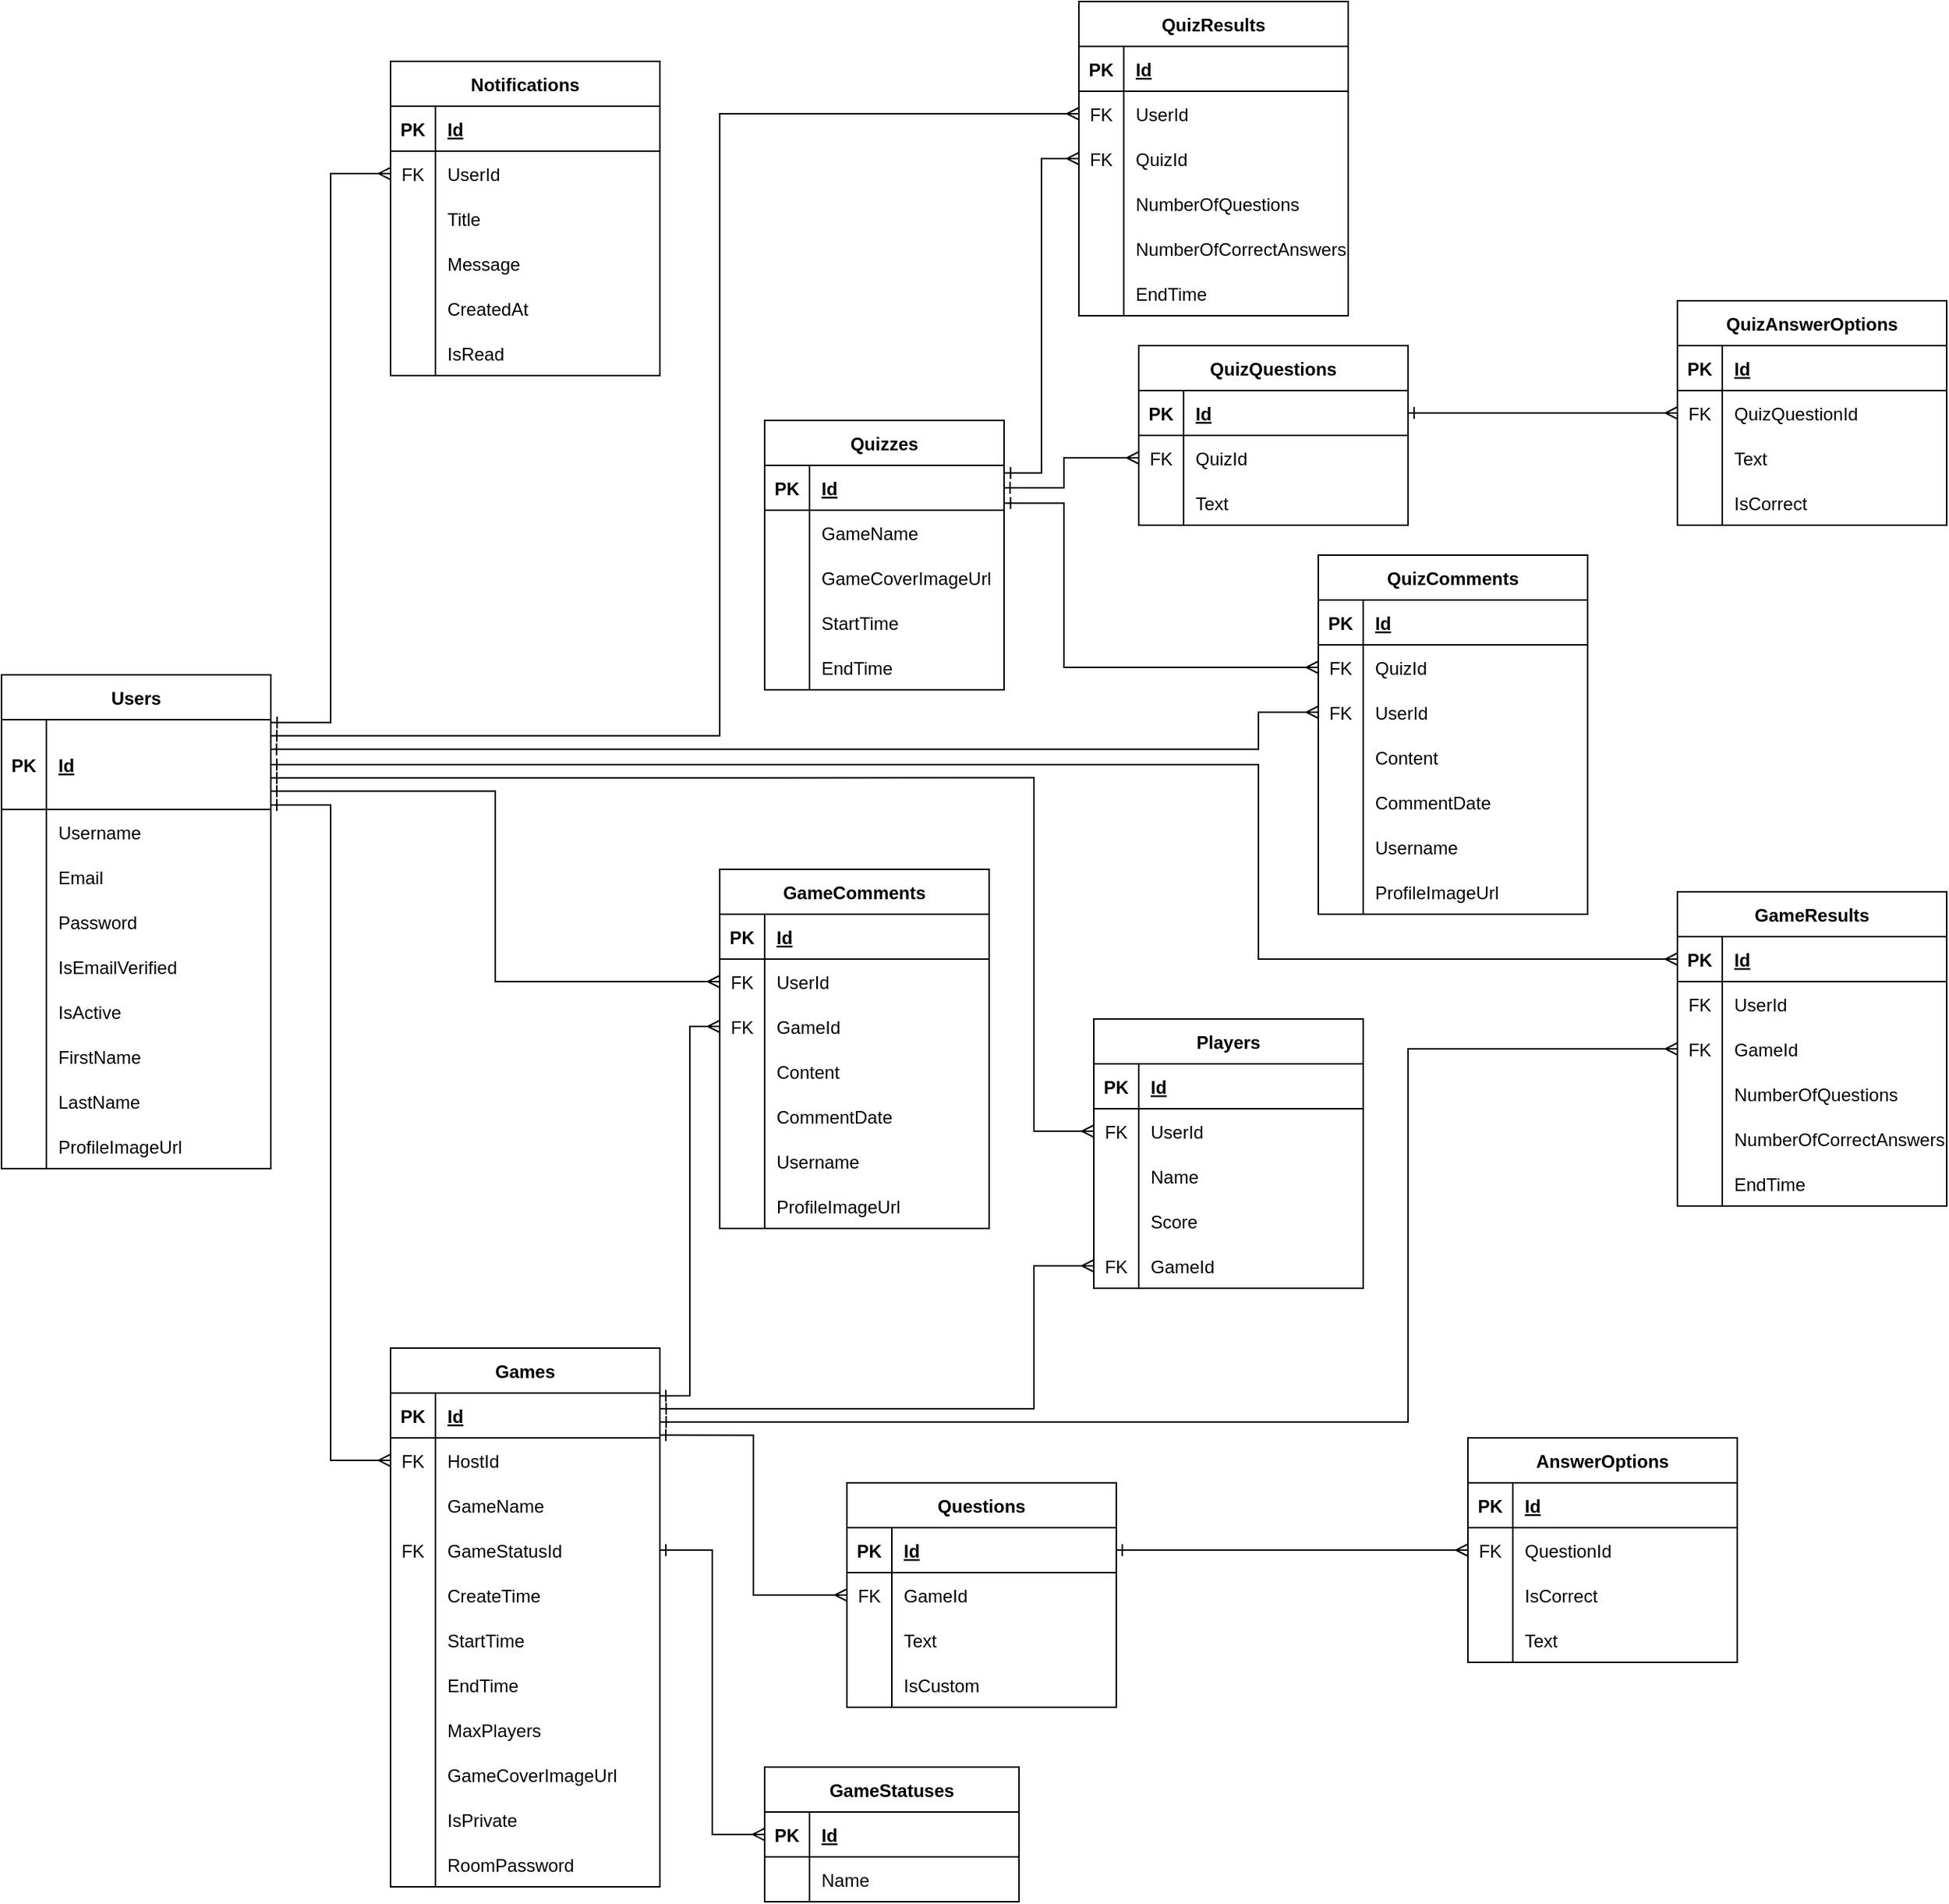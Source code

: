 <mxfile scale="1" border="0" version="25.0.3">
  <diagram name="Page-1" id="-ow4DpQ6KdscyZ0m3crN">
    <mxGraphModel dx="3800" dy="88" grid="1" gridSize="10" guides="1" tooltips="1" connect="1" arrows="1" fold="1" page="1" pageScale="1" pageWidth="850" pageHeight="1100" math="0" shadow="0">
      <root>
        <mxCell id="0" />
        <mxCell id="1" parent="0" />
        <mxCell id="MdwQHWl-gh4oJ_7FTxUS-2" value="Games" style="shape=table;startSize=30;container=1;collapsible=1;childLayout=tableLayout;fixedRows=1;rowLines=0;fontStyle=1;align=center;resizeLast=1;" parent="1" vertex="1">
          <mxGeometry x="-910" y="2040" width="180" height="360" as="geometry" />
        </mxCell>
        <mxCell id="MdwQHWl-gh4oJ_7FTxUS-3" value="" style="shape=partialRectangle;collapsible=0;dropTarget=0;pointerEvents=0;fillColor=none;points=[[0,0.5],[1,0.5]];portConstraint=eastwest;top=0;left=0;right=0;bottom=1;" parent="MdwQHWl-gh4oJ_7FTxUS-2" vertex="1">
          <mxGeometry y="30" width="180" height="30" as="geometry" />
        </mxCell>
        <mxCell id="MdwQHWl-gh4oJ_7FTxUS-4" value="PK" style="shape=partialRectangle;overflow=hidden;connectable=0;fillColor=none;top=0;left=0;bottom=0;right=0;fontStyle=1;" parent="MdwQHWl-gh4oJ_7FTxUS-3" vertex="1">
          <mxGeometry width="30" height="30" as="geometry">
            <mxRectangle width="30" height="30" as="alternateBounds" />
          </mxGeometry>
        </mxCell>
        <mxCell id="MdwQHWl-gh4oJ_7FTxUS-5" value="Id" style="shape=partialRectangle;overflow=hidden;connectable=0;fillColor=none;top=0;left=0;bottom=0;right=0;align=left;spacingLeft=6;fontStyle=5;" parent="MdwQHWl-gh4oJ_7FTxUS-3" vertex="1">
          <mxGeometry x="30" width="150" height="30" as="geometry">
            <mxRectangle width="150" height="30" as="alternateBounds" />
          </mxGeometry>
        </mxCell>
        <mxCell id="MdwQHWl-gh4oJ_7FTxUS-6" value="" style="shape=partialRectangle;collapsible=0;dropTarget=0;pointerEvents=0;fillColor=none;points=[[0,0.5],[1,0.5]];portConstraint=eastwest;top=0;left=0;right=0;bottom=0;" parent="MdwQHWl-gh4oJ_7FTxUS-2" vertex="1">
          <mxGeometry y="60" width="180" height="30" as="geometry" />
        </mxCell>
        <mxCell id="MdwQHWl-gh4oJ_7FTxUS-7" value="FK" style="shape=partialRectangle;overflow=hidden;connectable=0;fillColor=none;top=0;left=0;bottom=0;right=0;" parent="MdwQHWl-gh4oJ_7FTxUS-6" vertex="1">
          <mxGeometry width="30" height="30" as="geometry">
            <mxRectangle width="30" height="30" as="alternateBounds" />
          </mxGeometry>
        </mxCell>
        <mxCell id="MdwQHWl-gh4oJ_7FTxUS-8" value="HostId" style="shape=partialRectangle;overflow=hidden;connectable=0;fillColor=none;top=0;left=0;bottom=0;right=0;align=left;spacingLeft=6;" parent="MdwQHWl-gh4oJ_7FTxUS-6" vertex="1">
          <mxGeometry x="30" width="150" height="30" as="geometry">
            <mxRectangle width="150" height="30" as="alternateBounds" />
          </mxGeometry>
        </mxCell>
        <mxCell id="MdwQHWl-gh4oJ_7FTxUS-9" style="shape=partialRectangle;collapsible=0;dropTarget=0;pointerEvents=0;fillColor=none;points=[[0,0.5],[1,0.5]];portConstraint=eastwest;top=0;left=0;right=0;bottom=0;" parent="MdwQHWl-gh4oJ_7FTxUS-2" vertex="1">
          <mxGeometry y="90" width="180" height="30" as="geometry" />
        </mxCell>
        <mxCell id="MdwQHWl-gh4oJ_7FTxUS-10" style="shape=partialRectangle;overflow=hidden;connectable=0;fillColor=none;top=0;left=0;bottom=0;right=0;" parent="MdwQHWl-gh4oJ_7FTxUS-9" vertex="1">
          <mxGeometry width="30" height="30" as="geometry">
            <mxRectangle width="30" height="30" as="alternateBounds" />
          </mxGeometry>
        </mxCell>
        <mxCell id="MdwQHWl-gh4oJ_7FTxUS-11" value="GameName" style="shape=partialRectangle;overflow=hidden;connectable=0;fillColor=none;top=0;left=0;bottom=0;right=0;align=left;spacingLeft=6;" parent="MdwQHWl-gh4oJ_7FTxUS-9" vertex="1">
          <mxGeometry x="30" width="150" height="30" as="geometry">
            <mxRectangle width="150" height="30" as="alternateBounds" />
          </mxGeometry>
        </mxCell>
        <mxCell id="MdwQHWl-gh4oJ_7FTxUS-12" style="shape=partialRectangle;collapsible=0;dropTarget=0;pointerEvents=0;fillColor=none;points=[[0,0.5],[1,0.5]];portConstraint=eastwest;top=0;left=0;right=0;bottom=0;" parent="MdwQHWl-gh4oJ_7FTxUS-2" vertex="1">
          <mxGeometry y="120" width="180" height="30" as="geometry" />
        </mxCell>
        <mxCell id="MdwQHWl-gh4oJ_7FTxUS-13" value="FK" style="shape=partialRectangle;overflow=hidden;connectable=0;fillColor=none;top=0;left=0;bottom=0;right=0;" parent="MdwQHWl-gh4oJ_7FTxUS-12" vertex="1">
          <mxGeometry width="30" height="30" as="geometry">
            <mxRectangle width="30" height="30" as="alternateBounds" />
          </mxGeometry>
        </mxCell>
        <mxCell id="MdwQHWl-gh4oJ_7FTxUS-14" value="GameStatusId" style="shape=partialRectangle;overflow=hidden;connectable=0;fillColor=none;top=0;left=0;bottom=0;right=0;align=left;spacingLeft=6;" parent="MdwQHWl-gh4oJ_7FTxUS-12" vertex="1">
          <mxGeometry x="30" width="150" height="30" as="geometry">
            <mxRectangle width="150" height="30" as="alternateBounds" />
          </mxGeometry>
        </mxCell>
        <mxCell id="MdwQHWl-gh4oJ_7FTxUS-15" style="shape=partialRectangle;collapsible=0;dropTarget=0;pointerEvents=0;fillColor=none;points=[[0,0.5],[1,0.5]];portConstraint=eastwest;top=0;left=0;right=0;bottom=0;" parent="MdwQHWl-gh4oJ_7FTxUS-2" vertex="1">
          <mxGeometry y="150" width="180" height="30" as="geometry" />
        </mxCell>
        <mxCell id="MdwQHWl-gh4oJ_7FTxUS-16" style="shape=partialRectangle;overflow=hidden;connectable=0;fillColor=none;top=0;left=0;bottom=0;right=0;" parent="MdwQHWl-gh4oJ_7FTxUS-15" vertex="1">
          <mxGeometry width="30" height="30" as="geometry">
            <mxRectangle width="30" height="30" as="alternateBounds" />
          </mxGeometry>
        </mxCell>
        <mxCell id="MdwQHWl-gh4oJ_7FTxUS-17" value="CreateTime" style="shape=partialRectangle;overflow=hidden;connectable=0;fillColor=none;top=0;left=0;bottom=0;right=0;align=left;spacingLeft=6;" parent="MdwQHWl-gh4oJ_7FTxUS-15" vertex="1">
          <mxGeometry x="30" width="150" height="30" as="geometry">
            <mxRectangle width="150" height="30" as="alternateBounds" />
          </mxGeometry>
        </mxCell>
        <mxCell id="MdwQHWl-gh4oJ_7FTxUS-18" style="shape=partialRectangle;collapsible=0;dropTarget=0;pointerEvents=0;fillColor=none;points=[[0,0.5],[1,0.5]];portConstraint=eastwest;top=0;left=0;right=0;bottom=0;" parent="MdwQHWl-gh4oJ_7FTxUS-2" vertex="1">
          <mxGeometry y="180" width="180" height="30" as="geometry" />
        </mxCell>
        <mxCell id="MdwQHWl-gh4oJ_7FTxUS-19" style="shape=partialRectangle;overflow=hidden;connectable=0;fillColor=none;top=0;left=0;bottom=0;right=0;" parent="MdwQHWl-gh4oJ_7FTxUS-18" vertex="1">
          <mxGeometry width="30" height="30" as="geometry">
            <mxRectangle width="30" height="30" as="alternateBounds" />
          </mxGeometry>
        </mxCell>
        <mxCell id="MdwQHWl-gh4oJ_7FTxUS-20" value="StartTime" style="shape=partialRectangle;overflow=hidden;connectable=0;fillColor=none;top=0;left=0;bottom=0;right=0;align=left;spacingLeft=6;" parent="MdwQHWl-gh4oJ_7FTxUS-18" vertex="1">
          <mxGeometry x="30" width="150" height="30" as="geometry">
            <mxRectangle width="150" height="30" as="alternateBounds" />
          </mxGeometry>
        </mxCell>
        <mxCell id="p1RMM7kpjeNRRg5FZOh6-29" style="shape=partialRectangle;collapsible=0;dropTarget=0;pointerEvents=0;fillColor=none;points=[[0,0.5],[1,0.5]];portConstraint=eastwest;top=0;left=0;right=0;bottom=0;" parent="MdwQHWl-gh4oJ_7FTxUS-2" vertex="1">
          <mxGeometry y="210" width="180" height="30" as="geometry" />
        </mxCell>
        <mxCell id="p1RMM7kpjeNRRg5FZOh6-30" style="shape=partialRectangle;overflow=hidden;connectable=0;fillColor=none;top=0;left=0;bottom=0;right=0;" parent="p1RMM7kpjeNRRg5FZOh6-29" vertex="1">
          <mxGeometry width="30" height="30" as="geometry">
            <mxRectangle width="30" height="30" as="alternateBounds" />
          </mxGeometry>
        </mxCell>
        <mxCell id="p1RMM7kpjeNRRg5FZOh6-31" value="EndTime" style="shape=partialRectangle;overflow=hidden;connectable=0;fillColor=none;top=0;left=0;bottom=0;right=0;align=left;spacingLeft=6;" parent="p1RMM7kpjeNRRg5FZOh6-29" vertex="1">
          <mxGeometry x="30" width="150" height="30" as="geometry">
            <mxRectangle width="150" height="30" as="alternateBounds" />
          </mxGeometry>
        </mxCell>
        <mxCell id="MdwQHWl-gh4oJ_7FTxUS-21" style="shape=partialRectangle;collapsible=0;dropTarget=0;pointerEvents=0;fillColor=none;points=[[0,0.5],[1,0.5]];portConstraint=eastwest;top=0;left=0;right=0;bottom=0;" parent="MdwQHWl-gh4oJ_7FTxUS-2" vertex="1">
          <mxGeometry y="240" width="180" height="30" as="geometry" />
        </mxCell>
        <mxCell id="MdwQHWl-gh4oJ_7FTxUS-22" style="shape=partialRectangle;overflow=hidden;connectable=0;fillColor=none;top=0;left=0;bottom=0;right=0;" parent="MdwQHWl-gh4oJ_7FTxUS-21" vertex="1">
          <mxGeometry width="30" height="30" as="geometry">
            <mxRectangle width="30" height="30" as="alternateBounds" />
          </mxGeometry>
        </mxCell>
        <mxCell id="MdwQHWl-gh4oJ_7FTxUS-23" value="MaxPlayers" style="shape=partialRectangle;overflow=hidden;connectable=0;fillColor=none;top=0;left=0;bottom=0;right=0;align=left;spacingLeft=6;" parent="MdwQHWl-gh4oJ_7FTxUS-21" vertex="1">
          <mxGeometry x="30" width="150" height="30" as="geometry">
            <mxRectangle width="150" height="30" as="alternateBounds" />
          </mxGeometry>
        </mxCell>
        <mxCell id="MdwQHWl-gh4oJ_7FTxUS-24" style="shape=partialRectangle;collapsible=0;dropTarget=0;pointerEvents=0;fillColor=none;points=[[0,0.5],[1,0.5]];portConstraint=eastwest;top=0;left=0;right=0;bottom=0;" parent="MdwQHWl-gh4oJ_7FTxUS-2" vertex="1">
          <mxGeometry y="270" width="180" height="30" as="geometry" />
        </mxCell>
        <mxCell id="MdwQHWl-gh4oJ_7FTxUS-25" style="shape=partialRectangle;overflow=hidden;connectable=0;fillColor=none;top=0;left=0;bottom=0;right=0;" parent="MdwQHWl-gh4oJ_7FTxUS-24" vertex="1">
          <mxGeometry width="30" height="30" as="geometry">
            <mxRectangle width="30" height="30" as="alternateBounds" />
          </mxGeometry>
        </mxCell>
        <mxCell id="MdwQHWl-gh4oJ_7FTxUS-26" value="GameCoverImageUrl" style="shape=partialRectangle;overflow=hidden;connectable=0;fillColor=none;top=0;left=0;bottom=0;right=0;align=left;spacingLeft=6;" parent="MdwQHWl-gh4oJ_7FTxUS-24" vertex="1">
          <mxGeometry x="30" width="150" height="30" as="geometry">
            <mxRectangle width="150" height="30" as="alternateBounds" />
          </mxGeometry>
        </mxCell>
        <mxCell id="MdwQHWl-gh4oJ_7FTxUS-27" style="shape=partialRectangle;collapsible=0;dropTarget=0;pointerEvents=0;fillColor=none;points=[[0,0.5],[1,0.5]];portConstraint=eastwest;top=0;left=0;right=0;bottom=0;" parent="MdwQHWl-gh4oJ_7FTxUS-2" vertex="1">
          <mxGeometry y="300" width="180" height="30" as="geometry" />
        </mxCell>
        <mxCell id="MdwQHWl-gh4oJ_7FTxUS-28" style="shape=partialRectangle;overflow=hidden;connectable=0;fillColor=none;top=0;left=0;bottom=0;right=0;" parent="MdwQHWl-gh4oJ_7FTxUS-27" vertex="1">
          <mxGeometry width="30" height="30" as="geometry">
            <mxRectangle width="30" height="30" as="alternateBounds" />
          </mxGeometry>
        </mxCell>
        <mxCell id="MdwQHWl-gh4oJ_7FTxUS-29" value="IsPrivate" style="shape=partialRectangle;overflow=hidden;connectable=0;fillColor=none;top=0;left=0;bottom=0;right=0;align=left;spacingLeft=6;" parent="MdwQHWl-gh4oJ_7FTxUS-27" vertex="1">
          <mxGeometry x="30" width="150" height="30" as="geometry">
            <mxRectangle width="150" height="30" as="alternateBounds" />
          </mxGeometry>
        </mxCell>
        <mxCell id="MdwQHWl-gh4oJ_7FTxUS-30" style="shape=partialRectangle;collapsible=0;dropTarget=0;pointerEvents=0;fillColor=none;points=[[0,0.5],[1,0.5]];portConstraint=eastwest;top=0;left=0;right=0;bottom=0;" parent="MdwQHWl-gh4oJ_7FTxUS-2" vertex="1">
          <mxGeometry y="330" width="180" height="30" as="geometry" />
        </mxCell>
        <mxCell id="MdwQHWl-gh4oJ_7FTxUS-31" style="shape=partialRectangle;overflow=hidden;connectable=0;fillColor=none;top=0;left=0;bottom=0;right=0;" parent="MdwQHWl-gh4oJ_7FTxUS-30" vertex="1">
          <mxGeometry width="30" height="30" as="geometry">
            <mxRectangle width="30" height="30" as="alternateBounds" />
          </mxGeometry>
        </mxCell>
        <mxCell id="MdwQHWl-gh4oJ_7FTxUS-32" value="RoomPassword" style="shape=partialRectangle;overflow=hidden;connectable=0;fillColor=none;top=0;left=0;bottom=0;right=0;align=left;spacingLeft=6;" parent="MdwQHWl-gh4oJ_7FTxUS-30" vertex="1">
          <mxGeometry x="30" width="150" height="30" as="geometry">
            <mxRectangle width="150" height="30" as="alternateBounds" />
          </mxGeometry>
        </mxCell>
        <mxCell id="MdwQHWl-gh4oJ_7FTxUS-33" value="AnswerOptions" style="shape=table;startSize=30;container=1;collapsible=1;childLayout=tableLayout;fixedRows=1;rowLines=0;fontStyle=1;align=center;resizeLast=1;" parent="1" vertex="1">
          <mxGeometry x="-190" y="2100" width="180" height="150" as="geometry" />
        </mxCell>
        <mxCell id="MdwQHWl-gh4oJ_7FTxUS-34" value="" style="shape=partialRectangle;collapsible=0;dropTarget=0;pointerEvents=0;fillColor=none;points=[[0,0.5],[1,0.5]];portConstraint=eastwest;top=0;left=0;right=0;bottom=1;" parent="MdwQHWl-gh4oJ_7FTxUS-33" vertex="1">
          <mxGeometry y="30" width="180" height="30" as="geometry" />
        </mxCell>
        <mxCell id="MdwQHWl-gh4oJ_7FTxUS-35" value="PK" style="shape=partialRectangle;overflow=hidden;connectable=0;fillColor=none;top=0;left=0;bottom=0;right=0;fontStyle=1;" parent="MdwQHWl-gh4oJ_7FTxUS-34" vertex="1">
          <mxGeometry width="30" height="30" as="geometry">
            <mxRectangle width="30" height="30" as="alternateBounds" />
          </mxGeometry>
        </mxCell>
        <mxCell id="MdwQHWl-gh4oJ_7FTxUS-36" value="Id" style="shape=partialRectangle;overflow=hidden;connectable=0;fillColor=none;top=0;left=0;bottom=0;right=0;align=left;spacingLeft=6;fontStyle=5;" parent="MdwQHWl-gh4oJ_7FTxUS-34" vertex="1">
          <mxGeometry x="30" width="150" height="30" as="geometry">
            <mxRectangle width="150" height="30" as="alternateBounds" />
          </mxGeometry>
        </mxCell>
        <mxCell id="MdwQHWl-gh4oJ_7FTxUS-37" value="" style="shape=partialRectangle;collapsible=0;dropTarget=0;pointerEvents=0;fillColor=none;points=[[0,0.5],[1,0.5]];portConstraint=eastwest;top=0;left=0;right=0;bottom=0;" parent="MdwQHWl-gh4oJ_7FTxUS-33" vertex="1">
          <mxGeometry y="60" width="180" height="30" as="geometry" />
        </mxCell>
        <mxCell id="MdwQHWl-gh4oJ_7FTxUS-38" value="FK" style="shape=partialRectangle;overflow=hidden;connectable=0;fillColor=none;top=0;left=0;bottom=0;right=0;" parent="MdwQHWl-gh4oJ_7FTxUS-37" vertex="1">
          <mxGeometry width="30" height="30" as="geometry">
            <mxRectangle width="30" height="30" as="alternateBounds" />
          </mxGeometry>
        </mxCell>
        <mxCell id="MdwQHWl-gh4oJ_7FTxUS-39" value="QuestionId" style="shape=partialRectangle;overflow=hidden;connectable=0;fillColor=none;top=0;left=0;bottom=0;right=0;align=left;spacingLeft=6;" parent="MdwQHWl-gh4oJ_7FTxUS-37" vertex="1">
          <mxGeometry x="30" width="150" height="30" as="geometry">
            <mxRectangle width="150" height="30" as="alternateBounds" />
          </mxGeometry>
        </mxCell>
        <mxCell id="MdwQHWl-gh4oJ_7FTxUS-40" style="shape=partialRectangle;collapsible=0;dropTarget=0;pointerEvents=0;fillColor=none;points=[[0,0.5],[1,0.5]];portConstraint=eastwest;top=0;left=0;right=0;bottom=0;" parent="MdwQHWl-gh4oJ_7FTxUS-33" vertex="1">
          <mxGeometry y="90" width="180" height="30" as="geometry" />
        </mxCell>
        <mxCell id="MdwQHWl-gh4oJ_7FTxUS-41" value="" style="shape=partialRectangle;overflow=hidden;connectable=0;fillColor=none;top=0;left=0;bottom=0;right=0;" parent="MdwQHWl-gh4oJ_7FTxUS-40" vertex="1">
          <mxGeometry width="30" height="30" as="geometry">
            <mxRectangle width="30" height="30" as="alternateBounds" />
          </mxGeometry>
        </mxCell>
        <mxCell id="MdwQHWl-gh4oJ_7FTxUS-42" value="IsCorrect" style="shape=partialRectangle;overflow=hidden;connectable=0;fillColor=none;top=0;left=0;bottom=0;right=0;align=left;spacingLeft=6;" parent="MdwQHWl-gh4oJ_7FTxUS-40" vertex="1">
          <mxGeometry x="30" width="150" height="30" as="geometry">
            <mxRectangle width="150" height="30" as="alternateBounds" />
          </mxGeometry>
        </mxCell>
        <mxCell id="MdwQHWl-gh4oJ_7FTxUS-43" style="shape=partialRectangle;collapsible=0;dropTarget=0;pointerEvents=0;fillColor=none;points=[[0,0.5],[1,0.5]];portConstraint=eastwest;top=0;left=0;right=0;bottom=0;" parent="MdwQHWl-gh4oJ_7FTxUS-33" vertex="1">
          <mxGeometry y="120" width="180" height="30" as="geometry" />
        </mxCell>
        <mxCell id="MdwQHWl-gh4oJ_7FTxUS-44" style="shape=partialRectangle;overflow=hidden;connectable=0;fillColor=none;top=0;left=0;bottom=0;right=0;" parent="MdwQHWl-gh4oJ_7FTxUS-43" vertex="1">
          <mxGeometry width="30" height="30" as="geometry">
            <mxRectangle width="30" height="30" as="alternateBounds" />
          </mxGeometry>
        </mxCell>
        <mxCell id="MdwQHWl-gh4oJ_7FTxUS-45" value="Text" style="shape=partialRectangle;overflow=hidden;connectable=0;fillColor=none;top=0;left=0;bottom=0;right=0;align=left;spacingLeft=6;" parent="MdwQHWl-gh4oJ_7FTxUS-43" vertex="1">
          <mxGeometry x="30" width="150" height="30" as="geometry">
            <mxRectangle width="150" height="30" as="alternateBounds" />
          </mxGeometry>
        </mxCell>
        <mxCell id="MdwQHWl-gh4oJ_7FTxUS-52" value="GameComments" style="shape=table;startSize=30;container=1;collapsible=1;childLayout=tableLayout;fixedRows=1;rowLines=0;fontStyle=1;align=center;resizeLast=1;" parent="1" vertex="1">
          <mxGeometry x="-690" y="1720" width="180" height="240" as="geometry" />
        </mxCell>
        <mxCell id="MdwQHWl-gh4oJ_7FTxUS-53" value="" style="shape=partialRectangle;collapsible=0;dropTarget=0;pointerEvents=0;fillColor=none;points=[[0,0.5],[1,0.5]];portConstraint=eastwest;top=0;left=0;right=0;bottom=1;" parent="MdwQHWl-gh4oJ_7FTxUS-52" vertex="1">
          <mxGeometry y="30" width="180" height="30" as="geometry" />
        </mxCell>
        <mxCell id="MdwQHWl-gh4oJ_7FTxUS-54" value="PK" style="shape=partialRectangle;overflow=hidden;connectable=0;fillColor=none;top=0;left=0;bottom=0;right=0;fontStyle=1;" parent="MdwQHWl-gh4oJ_7FTxUS-53" vertex="1">
          <mxGeometry width="30" height="30" as="geometry">
            <mxRectangle width="30" height="30" as="alternateBounds" />
          </mxGeometry>
        </mxCell>
        <mxCell id="MdwQHWl-gh4oJ_7FTxUS-55" value="Id" style="shape=partialRectangle;overflow=hidden;connectable=0;fillColor=none;top=0;left=0;bottom=0;right=0;align=left;spacingLeft=6;fontStyle=5;" parent="MdwQHWl-gh4oJ_7FTxUS-53" vertex="1">
          <mxGeometry x="30" width="150" height="30" as="geometry">
            <mxRectangle width="150" height="30" as="alternateBounds" />
          </mxGeometry>
        </mxCell>
        <mxCell id="MdwQHWl-gh4oJ_7FTxUS-56" value="" style="shape=partialRectangle;collapsible=0;dropTarget=0;pointerEvents=0;fillColor=none;points=[[0,0.5],[1,0.5]];portConstraint=eastwest;top=0;left=0;right=0;bottom=0;" parent="MdwQHWl-gh4oJ_7FTxUS-52" vertex="1">
          <mxGeometry y="60" width="180" height="30" as="geometry" />
        </mxCell>
        <mxCell id="MdwQHWl-gh4oJ_7FTxUS-57" value="FK" style="shape=partialRectangle;overflow=hidden;connectable=0;fillColor=none;top=0;left=0;bottom=0;right=0;" parent="MdwQHWl-gh4oJ_7FTxUS-56" vertex="1">
          <mxGeometry width="30" height="30" as="geometry">
            <mxRectangle width="30" height="30" as="alternateBounds" />
          </mxGeometry>
        </mxCell>
        <mxCell id="MdwQHWl-gh4oJ_7FTxUS-58" value="UserId" style="shape=partialRectangle;overflow=hidden;connectable=0;fillColor=none;top=0;left=0;bottom=0;right=0;align=left;spacingLeft=6;" parent="MdwQHWl-gh4oJ_7FTxUS-56" vertex="1">
          <mxGeometry x="30" width="150" height="30" as="geometry">
            <mxRectangle width="150" height="30" as="alternateBounds" />
          </mxGeometry>
        </mxCell>
        <mxCell id="MdwQHWl-gh4oJ_7FTxUS-59" style="shape=partialRectangle;collapsible=0;dropTarget=0;pointerEvents=0;fillColor=none;points=[[0,0.5],[1,0.5]];portConstraint=eastwest;top=0;left=0;right=0;bottom=0;" parent="MdwQHWl-gh4oJ_7FTxUS-52" vertex="1">
          <mxGeometry y="90" width="180" height="30" as="geometry" />
        </mxCell>
        <mxCell id="MdwQHWl-gh4oJ_7FTxUS-60" value="FK" style="shape=partialRectangle;overflow=hidden;connectable=0;fillColor=none;top=0;left=0;bottom=0;right=0;" parent="MdwQHWl-gh4oJ_7FTxUS-59" vertex="1">
          <mxGeometry width="30" height="30" as="geometry">
            <mxRectangle width="30" height="30" as="alternateBounds" />
          </mxGeometry>
        </mxCell>
        <mxCell id="MdwQHWl-gh4oJ_7FTxUS-61" value="GameId" style="shape=partialRectangle;overflow=hidden;connectable=0;fillColor=none;top=0;left=0;bottom=0;right=0;align=left;spacingLeft=6;" parent="MdwQHWl-gh4oJ_7FTxUS-59" vertex="1">
          <mxGeometry x="30" width="150" height="30" as="geometry">
            <mxRectangle width="150" height="30" as="alternateBounds" />
          </mxGeometry>
        </mxCell>
        <mxCell id="MdwQHWl-gh4oJ_7FTxUS-62" style="shape=partialRectangle;collapsible=0;dropTarget=0;pointerEvents=0;fillColor=none;points=[[0,0.5],[1,0.5]];portConstraint=eastwest;top=0;left=0;right=0;bottom=0;" parent="MdwQHWl-gh4oJ_7FTxUS-52" vertex="1">
          <mxGeometry y="120" width="180" height="30" as="geometry" />
        </mxCell>
        <mxCell id="MdwQHWl-gh4oJ_7FTxUS-63" style="shape=partialRectangle;overflow=hidden;connectable=0;fillColor=none;top=0;left=0;bottom=0;right=0;" parent="MdwQHWl-gh4oJ_7FTxUS-62" vertex="1">
          <mxGeometry width="30" height="30" as="geometry">
            <mxRectangle width="30" height="30" as="alternateBounds" />
          </mxGeometry>
        </mxCell>
        <mxCell id="MdwQHWl-gh4oJ_7FTxUS-64" value="Content" style="shape=partialRectangle;overflow=hidden;connectable=0;fillColor=none;top=0;left=0;bottom=0;right=0;align=left;spacingLeft=6;" parent="MdwQHWl-gh4oJ_7FTxUS-62" vertex="1">
          <mxGeometry x="30" width="150" height="30" as="geometry">
            <mxRectangle width="150" height="30" as="alternateBounds" />
          </mxGeometry>
        </mxCell>
        <mxCell id="MdwQHWl-gh4oJ_7FTxUS-65" style="shape=partialRectangle;collapsible=0;dropTarget=0;pointerEvents=0;fillColor=none;points=[[0,0.5],[1,0.5]];portConstraint=eastwest;top=0;left=0;right=0;bottom=0;" parent="MdwQHWl-gh4oJ_7FTxUS-52" vertex="1">
          <mxGeometry y="150" width="180" height="30" as="geometry" />
        </mxCell>
        <mxCell id="MdwQHWl-gh4oJ_7FTxUS-66" style="shape=partialRectangle;overflow=hidden;connectable=0;fillColor=none;top=0;left=0;bottom=0;right=0;" parent="MdwQHWl-gh4oJ_7FTxUS-65" vertex="1">
          <mxGeometry width="30" height="30" as="geometry">
            <mxRectangle width="30" height="30" as="alternateBounds" />
          </mxGeometry>
        </mxCell>
        <mxCell id="MdwQHWl-gh4oJ_7FTxUS-67" value="CommentDate" style="shape=partialRectangle;overflow=hidden;connectable=0;fillColor=none;top=0;left=0;bottom=0;right=0;align=left;spacingLeft=6;" parent="MdwQHWl-gh4oJ_7FTxUS-65" vertex="1">
          <mxGeometry x="30" width="150" height="30" as="geometry">
            <mxRectangle width="150" height="30" as="alternateBounds" />
          </mxGeometry>
        </mxCell>
        <mxCell id="p1RMM7kpjeNRRg5FZOh6-4" style="shape=partialRectangle;collapsible=0;dropTarget=0;pointerEvents=0;fillColor=none;points=[[0,0.5],[1,0.5]];portConstraint=eastwest;top=0;left=0;right=0;bottom=0;" parent="MdwQHWl-gh4oJ_7FTxUS-52" vertex="1">
          <mxGeometry y="180" width="180" height="30" as="geometry" />
        </mxCell>
        <mxCell id="p1RMM7kpjeNRRg5FZOh6-5" style="shape=partialRectangle;overflow=hidden;connectable=0;fillColor=none;top=0;left=0;bottom=0;right=0;" parent="p1RMM7kpjeNRRg5FZOh6-4" vertex="1">
          <mxGeometry width="30" height="30" as="geometry">
            <mxRectangle width="30" height="30" as="alternateBounds" />
          </mxGeometry>
        </mxCell>
        <mxCell id="p1RMM7kpjeNRRg5FZOh6-6" value="Username" style="shape=partialRectangle;overflow=hidden;connectable=0;fillColor=none;top=0;left=0;bottom=0;right=0;align=left;spacingLeft=6;" parent="p1RMM7kpjeNRRg5FZOh6-4" vertex="1">
          <mxGeometry x="30" width="150" height="30" as="geometry">
            <mxRectangle width="150" height="30" as="alternateBounds" />
          </mxGeometry>
        </mxCell>
        <mxCell id="p1RMM7kpjeNRRg5FZOh6-7" style="shape=partialRectangle;collapsible=0;dropTarget=0;pointerEvents=0;fillColor=none;points=[[0,0.5],[1,0.5]];portConstraint=eastwest;top=0;left=0;right=0;bottom=0;" parent="MdwQHWl-gh4oJ_7FTxUS-52" vertex="1">
          <mxGeometry y="210" width="180" height="30" as="geometry" />
        </mxCell>
        <mxCell id="p1RMM7kpjeNRRg5FZOh6-8" style="shape=partialRectangle;overflow=hidden;connectable=0;fillColor=none;top=0;left=0;bottom=0;right=0;" parent="p1RMM7kpjeNRRg5FZOh6-7" vertex="1">
          <mxGeometry width="30" height="30" as="geometry">
            <mxRectangle width="30" height="30" as="alternateBounds" />
          </mxGeometry>
        </mxCell>
        <mxCell id="p1RMM7kpjeNRRg5FZOh6-9" value="ProfileImageUrl" style="shape=partialRectangle;overflow=hidden;connectable=0;fillColor=none;top=0;left=0;bottom=0;right=0;align=left;spacingLeft=6;" parent="p1RMM7kpjeNRRg5FZOh6-7" vertex="1">
          <mxGeometry x="30" width="150" height="30" as="geometry">
            <mxRectangle width="150" height="30" as="alternateBounds" />
          </mxGeometry>
        </mxCell>
        <mxCell id="MdwQHWl-gh4oJ_7FTxUS-68" value="GameStatuses" style="shape=table;startSize=30;container=1;collapsible=1;childLayout=tableLayout;fixedRows=1;rowLines=0;fontStyle=1;align=center;resizeLast=1;" parent="1" vertex="1">
          <mxGeometry x="-660" y="2320" width="170" height="90" as="geometry" />
        </mxCell>
        <mxCell id="MdwQHWl-gh4oJ_7FTxUS-69" value="" style="shape=partialRectangle;collapsible=0;dropTarget=0;pointerEvents=0;fillColor=none;points=[[0,0.5],[1,0.5]];portConstraint=eastwest;top=0;left=0;right=0;bottom=1;" parent="MdwQHWl-gh4oJ_7FTxUS-68" vertex="1">
          <mxGeometry y="30" width="170" height="30" as="geometry" />
        </mxCell>
        <mxCell id="MdwQHWl-gh4oJ_7FTxUS-70" value="PK" style="shape=partialRectangle;overflow=hidden;connectable=0;fillColor=none;top=0;left=0;bottom=0;right=0;fontStyle=1;" parent="MdwQHWl-gh4oJ_7FTxUS-69" vertex="1">
          <mxGeometry width="30" height="30" as="geometry">
            <mxRectangle width="30" height="30" as="alternateBounds" />
          </mxGeometry>
        </mxCell>
        <mxCell id="MdwQHWl-gh4oJ_7FTxUS-71" value="Id" style="shape=partialRectangle;overflow=hidden;connectable=0;fillColor=none;top=0;left=0;bottom=0;right=0;align=left;spacingLeft=6;fontStyle=5;" parent="MdwQHWl-gh4oJ_7FTxUS-69" vertex="1">
          <mxGeometry x="30" width="140" height="30" as="geometry">
            <mxRectangle width="140" height="30" as="alternateBounds" />
          </mxGeometry>
        </mxCell>
        <mxCell id="MdwQHWl-gh4oJ_7FTxUS-72" value="" style="shape=partialRectangle;collapsible=0;dropTarget=0;pointerEvents=0;fillColor=none;points=[[0,0.5],[1,0.5]];portConstraint=eastwest;top=0;left=0;right=0;bottom=0;" parent="MdwQHWl-gh4oJ_7FTxUS-68" vertex="1">
          <mxGeometry y="60" width="170" height="30" as="geometry" />
        </mxCell>
        <mxCell id="MdwQHWl-gh4oJ_7FTxUS-73" value="" style="shape=partialRectangle;overflow=hidden;connectable=0;fillColor=none;top=0;left=0;bottom=0;right=0;" parent="MdwQHWl-gh4oJ_7FTxUS-72" vertex="1">
          <mxGeometry width="30" height="30" as="geometry">
            <mxRectangle width="30" height="30" as="alternateBounds" />
          </mxGeometry>
        </mxCell>
        <mxCell id="MdwQHWl-gh4oJ_7FTxUS-74" value="Name" style="shape=partialRectangle;overflow=hidden;connectable=0;fillColor=none;top=0;left=0;bottom=0;right=0;align=left;spacingLeft=6;" parent="MdwQHWl-gh4oJ_7FTxUS-72" vertex="1">
          <mxGeometry x="30" width="140" height="30" as="geometry">
            <mxRectangle width="140" height="30" as="alternateBounds" />
          </mxGeometry>
        </mxCell>
        <mxCell id="MdwQHWl-gh4oJ_7FTxUS-81" value="Players" style="shape=table;startSize=30;container=1;collapsible=1;childLayout=tableLayout;fixedRows=1;rowLines=0;fontStyle=1;align=center;resizeLast=1;" parent="1" vertex="1">
          <mxGeometry x="-440" y="1820" width="180" height="180" as="geometry" />
        </mxCell>
        <mxCell id="MdwQHWl-gh4oJ_7FTxUS-82" value="" style="shape=partialRectangle;collapsible=0;dropTarget=0;pointerEvents=0;fillColor=none;points=[[0,0.5],[1,0.5]];portConstraint=eastwest;top=0;left=0;right=0;bottom=1;" parent="MdwQHWl-gh4oJ_7FTxUS-81" vertex="1">
          <mxGeometry y="30" width="180" height="30" as="geometry" />
        </mxCell>
        <mxCell id="MdwQHWl-gh4oJ_7FTxUS-83" value="PK" style="shape=partialRectangle;overflow=hidden;connectable=0;fillColor=none;top=0;left=0;bottom=0;right=0;fontStyle=1;" parent="MdwQHWl-gh4oJ_7FTxUS-82" vertex="1">
          <mxGeometry width="30" height="30" as="geometry">
            <mxRectangle width="30" height="30" as="alternateBounds" />
          </mxGeometry>
        </mxCell>
        <mxCell id="MdwQHWl-gh4oJ_7FTxUS-84" value="Id" style="shape=partialRectangle;overflow=hidden;connectable=0;fillColor=none;top=0;left=0;bottom=0;right=0;align=left;spacingLeft=6;fontStyle=5;" parent="MdwQHWl-gh4oJ_7FTxUS-82" vertex="1">
          <mxGeometry x="30" width="150" height="30" as="geometry">
            <mxRectangle width="150" height="30" as="alternateBounds" />
          </mxGeometry>
        </mxCell>
        <mxCell id="MdwQHWl-gh4oJ_7FTxUS-85" value="" style="shape=partialRectangle;collapsible=0;dropTarget=0;pointerEvents=0;fillColor=none;points=[[0,0.5],[1,0.5]];portConstraint=eastwest;top=0;left=0;right=0;bottom=0;" parent="MdwQHWl-gh4oJ_7FTxUS-81" vertex="1">
          <mxGeometry y="60" width="180" height="30" as="geometry" />
        </mxCell>
        <mxCell id="MdwQHWl-gh4oJ_7FTxUS-86" value="FK" style="shape=partialRectangle;overflow=hidden;connectable=0;fillColor=none;top=0;left=0;bottom=0;right=0;" parent="MdwQHWl-gh4oJ_7FTxUS-85" vertex="1">
          <mxGeometry width="30" height="30" as="geometry">
            <mxRectangle width="30" height="30" as="alternateBounds" />
          </mxGeometry>
        </mxCell>
        <mxCell id="MdwQHWl-gh4oJ_7FTxUS-87" value="UserId" style="shape=partialRectangle;overflow=hidden;connectable=0;fillColor=none;top=0;left=0;bottom=0;right=0;align=left;spacingLeft=6;" parent="MdwQHWl-gh4oJ_7FTxUS-85" vertex="1">
          <mxGeometry x="30" width="150" height="30" as="geometry">
            <mxRectangle width="150" height="30" as="alternateBounds" />
          </mxGeometry>
        </mxCell>
        <mxCell id="MdwQHWl-gh4oJ_7FTxUS-88" style="shape=partialRectangle;collapsible=0;dropTarget=0;pointerEvents=0;fillColor=none;points=[[0,0.5],[1,0.5]];portConstraint=eastwest;top=0;left=0;right=0;bottom=0;" parent="MdwQHWl-gh4oJ_7FTxUS-81" vertex="1">
          <mxGeometry y="90" width="180" height="30" as="geometry" />
        </mxCell>
        <mxCell id="MdwQHWl-gh4oJ_7FTxUS-89" style="shape=partialRectangle;overflow=hidden;connectable=0;fillColor=none;top=0;left=0;bottom=0;right=0;" parent="MdwQHWl-gh4oJ_7FTxUS-88" vertex="1">
          <mxGeometry width="30" height="30" as="geometry">
            <mxRectangle width="30" height="30" as="alternateBounds" />
          </mxGeometry>
        </mxCell>
        <mxCell id="MdwQHWl-gh4oJ_7FTxUS-90" value="Name" style="shape=partialRectangle;overflow=hidden;connectable=0;fillColor=none;top=0;left=0;bottom=0;right=0;align=left;spacingLeft=6;" parent="MdwQHWl-gh4oJ_7FTxUS-88" vertex="1">
          <mxGeometry x="30" width="150" height="30" as="geometry">
            <mxRectangle width="150" height="30" as="alternateBounds" />
          </mxGeometry>
        </mxCell>
        <mxCell id="MdwQHWl-gh4oJ_7FTxUS-91" style="shape=partialRectangle;collapsible=0;dropTarget=0;pointerEvents=0;fillColor=none;points=[[0,0.5],[1,0.5]];portConstraint=eastwest;top=0;left=0;right=0;bottom=0;" parent="MdwQHWl-gh4oJ_7FTxUS-81" vertex="1">
          <mxGeometry y="120" width="180" height="30" as="geometry" />
        </mxCell>
        <mxCell id="MdwQHWl-gh4oJ_7FTxUS-92" style="shape=partialRectangle;overflow=hidden;connectable=0;fillColor=none;top=0;left=0;bottom=0;right=0;" parent="MdwQHWl-gh4oJ_7FTxUS-91" vertex="1">
          <mxGeometry width="30" height="30" as="geometry">
            <mxRectangle width="30" height="30" as="alternateBounds" />
          </mxGeometry>
        </mxCell>
        <mxCell id="MdwQHWl-gh4oJ_7FTxUS-93" value="Score" style="shape=partialRectangle;overflow=hidden;connectable=0;fillColor=none;top=0;left=0;bottom=0;right=0;align=left;spacingLeft=6;" parent="MdwQHWl-gh4oJ_7FTxUS-91" vertex="1">
          <mxGeometry x="30" width="150" height="30" as="geometry">
            <mxRectangle width="150" height="30" as="alternateBounds" />
          </mxGeometry>
        </mxCell>
        <mxCell id="MdwQHWl-gh4oJ_7FTxUS-94" style="shape=partialRectangle;collapsible=0;dropTarget=0;pointerEvents=0;fillColor=none;points=[[0,0.5],[1,0.5]];portConstraint=eastwest;top=0;left=0;right=0;bottom=0;" parent="MdwQHWl-gh4oJ_7FTxUS-81" vertex="1">
          <mxGeometry y="150" width="180" height="30" as="geometry" />
        </mxCell>
        <mxCell id="MdwQHWl-gh4oJ_7FTxUS-95" value="FK" style="shape=partialRectangle;overflow=hidden;connectable=0;fillColor=none;top=0;left=0;bottom=0;right=0;" parent="MdwQHWl-gh4oJ_7FTxUS-94" vertex="1">
          <mxGeometry width="30" height="30" as="geometry">
            <mxRectangle width="30" height="30" as="alternateBounds" />
          </mxGeometry>
        </mxCell>
        <mxCell id="MdwQHWl-gh4oJ_7FTxUS-96" value="GameId" style="shape=partialRectangle;overflow=hidden;connectable=0;fillColor=none;top=0;left=0;bottom=0;right=0;align=left;spacingLeft=6;" parent="MdwQHWl-gh4oJ_7FTxUS-94" vertex="1">
          <mxGeometry x="30" width="150" height="30" as="geometry">
            <mxRectangle width="150" height="30" as="alternateBounds" />
          </mxGeometry>
        </mxCell>
        <mxCell id="MdwQHWl-gh4oJ_7FTxUS-113" value="Questions" style="shape=table;startSize=30;container=1;collapsible=1;childLayout=tableLayout;fixedRows=1;rowLines=0;fontStyle=1;align=center;resizeLast=1;" parent="1" vertex="1">
          <mxGeometry x="-605" y="2130" width="180" height="150" as="geometry" />
        </mxCell>
        <mxCell id="MdwQHWl-gh4oJ_7FTxUS-114" value="" style="shape=partialRectangle;collapsible=0;dropTarget=0;pointerEvents=0;fillColor=none;points=[[0,0.5],[1,0.5]];portConstraint=eastwest;top=0;left=0;right=0;bottom=1;" parent="MdwQHWl-gh4oJ_7FTxUS-113" vertex="1">
          <mxGeometry y="30" width="180" height="30" as="geometry" />
        </mxCell>
        <mxCell id="MdwQHWl-gh4oJ_7FTxUS-115" value="PK" style="shape=partialRectangle;overflow=hidden;connectable=0;fillColor=none;top=0;left=0;bottom=0;right=0;fontStyle=1;" parent="MdwQHWl-gh4oJ_7FTxUS-114" vertex="1">
          <mxGeometry width="30" height="30" as="geometry">
            <mxRectangle width="30" height="30" as="alternateBounds" />
          </mxGeometry>
        </mxCell>
        <mxCell id="MdwQHWl-gh4oJ_7FTxUS-116" value="Id" style="shape=partialRectangle;overflow=hidden;connectable=0;fillColor=none;top=0;left=0;bottom=0;right=0;align=left;spacingLeft=6;fontStyle=5;" parent="MdwQHWl-gh4oJ_7FTxUS-114" vertex="1">
          <mxGeometry x="30" width="150" height="30" as="geometry">
            <mxRectangle width="150" height="30" as="alternateBounds" />
          </mxGeometry>
        </mxCell>
        <mxCell id="MdwQHWl-gh4oJ_7FTxUS-117" style="shape=partialRectangle;collapsible=0;dropTarget=0;pointerEvents=0;fillColor=none;points=[[0,0.5],[1,0.5]];portConstraint=eastwest;top=0;left=0;right=0;bottom=0;" parent="MdwQHWl-gh4oJ_7FTxUS-113" vertex="1">
          <mxGeometry y="60" width="180" height="30" as="geometry" />
        </mxCell>
        <mxCell id="MdwQHWl-gh4oJ_7FTxUS-118" value="FK" style="shape=partialRectangle;overflow=hidden;connectable=0;fillColor=none;top=0;left=0;bottom=0;right=0;" parent="MdwQHWl-gh4oJ_7FTxUS-117" vertex="1">
          <mxGeometry width="30" height="30" as="geometry">
            <mxRectangle width="30" height="30" as="alternateBounds" />
          </mxGeometry>
        </mxCell>
        <mxCell id="MdwQHWl-gh4oJ_7FTxUS-119" value="GameId" style="shape=partialRectangle;overflow=hidden;connectable=0;fillColor=none;top=0;left=0;bottom=0;right=0;align=left;spacingLeft=6;" parent="MdwQHWl-gh4oJ_7FTxUS-117" vertex="1">
          <mxGeometry x="30" width="150" height="30" as="geometry">
            <mxRectangle width="150" height="30" as="alternateBounds" />
          </mxGeometry>
        </mxCell>
        <mxCell id="MdwQHWl-gh4oJ_7FTxUS-120" style="shape=partialRectangle;collapsible=0;dropTarget=0;pointerEvents=0;fillColor=none;points=[[0,0.5],[1,0.5]];portConstraint=eastwest;top=0;left=0;right=0;bottom=0;" parent="MdwQHWl-gh4oJ_7FTxUS-113" vertex="1">
          <mxGeometry y="90" width="180" height="30" as="geometry" />
        </mxCell>
        <mxCell id="MdwQHWl-gh4oJ_7FTxUS-121" style="shape=partialRectangle;overflow=hidden;connectable=0;fillColor=none;top=0;left=0;bottom=0;right=0;" parent="MdwQHWl-gh4oJ_7FTxUS-120" vertex="1">
          <mxGeometry width="30" height="30" as="geometry">
            <mxRectangle width="30" height="30" as="alternateBounds" />
          </mxGeometry>
        </mxCell>
        <mxCell id="MdwQHWl-gh4oJ_7FTxUS-122" value="Text" style="shape=partialRectangle;overflow=hidden;connectable=0;fillColor=none;top=0;left=0;bottom=0;right=0;align=left;spacingLeft=6;" parent="MdwQHWl-gh4oJ_7FTxUS-120" vertex="1">
          <mxGeometry x="30" width="150" height="30" as="geometry">
            <mxRectangle width="150" height="30" as="alternateBounds" />
          </mxGeometry>
        </mxCell>
        <mxCell id="MdwQHWl-gh4oJ_7FTxUS-123" style="shape=partialRectangle;collapsible=0;dropTarget=0;pointerEvents=0;fillColor=none;points=[[0,0.5],[1,0.5]];portConstraint=eastwest;top=0;left=0;right=0;bottom=0;" parent="MdwQHWl-gh4oJ_7FTxUS-113" vertex="1">
          <mxGeometry y="120" width="180" height="30" as="geometry" />
        </mxCell>
        <mxCell id="MdwQHWl-gh4oJ_7FTxUS-124" style="shape=partialRectangle;overflow=hidden;connectable=0;fillColor=none;top=0;left=0;bottom=0;right=0;" parent="MdwQHWl-gh4oJ_7FTxUS-123" vertex="1">
          <mxGeometry width="30" height="30" as="geometry">
            <mxRectangle width="30" height="30" as="alternateBounds" />
          </mxGeometry>
        </mxCell>
        <mxCell id="MdwQHWl-gh4oJ_7FTxUS-125" value="IsCustom" style="shape=partialRectangle;overflow=hidden;connectable=0;fillColor=none;top=0;left=0;bottom=0;right=0;align=left;spacingLeft=6;" parent="MdwQHWl-gh4oJ_7FTxUS-123" vertex="1">
          <mxGeometry x="30" width="150" height="30" as="geometry">
            <mxRectangle width="150" height="30" as="alternateBounds" />
          </mxGeometry>
        </mxCell>
        <mxCell id="MdwQHWl-gh4oJ_7FTxUS-135" value="QuizAnswerOptions" style="shape=table;startSize=30;container=1;collapsible=1;childLayout=tableLayout;fixedRows=1;rowLines=0;fontStyle=1;align=center;resizeLast=1;" parent="1" vertex="1">
          <mxGeometry x="-50" y="1340" width="180" height="150" as="geometry" />
        </mxCell>
        <mxCell id="MdwQHWl-gh4oJ_7FTxUS-136" value="" style="shape=partialRectangle;collapsible=0;dropTarget=0;pointerEvents=0;fillColor=none;points=[[0,0.5],[1,0.5]];portConstraint=eastwest;top=0;left=0;right=0;bottom=1;" parent="MdwQHWl-gh4oJ_7FTxUS-135" vertex="1">
          <mxGeometry y="30" width="180" height="30" as="geometry" />
        </mxCell>
        <mxCell id="MdwQHWl-gh4oJ_7FTxUS-137" value="PK" style="shape=partialRectangle;overflow=hidden;connectable=0;fillColor=none;top=0;left=0;bottom=0;right=0;fontStyle=1;" parent="MdwQHWl-gh4oJ_7FTxUS-136" vertex="1">
          <mxGeometry width="30" height="30" as="geometry">
            <mxRectangle width="30" height="30" as="alternateBounds" />
          </mxGeometry>
        </mxCell>
        <mxCell id="MdwQHWl-gh4oJ_7FTxUS-138" value="Id" style="shape=partialRectangle;overflow=hidden;connectable=0;fillColor=none;top=0;left=0;bottom=0;right=0;align=left;spacingLeft=6;fontStyle=5;" parent="MdwQHWl-gh4oJ_7FTxUS-136" vertex="1">
          <mxGeometry x="30" width="150" height="30" as="geometry">
            <mxRectangle width="150" height="30" as="alternateBounds" />
          </mxGeometry>
        </mxCell>
        <mxCell id="MdwQHWl-gh4oJ_7FTxUS-139" style="shape=partialRectangle;collapsible=0;dropTarget=0;pointerEvents=0;fillColor=none;points=[[0,0.5],[1,0.5]];portConstraint=eastwest;top=0;left=0;right=0;bottom=0;" parent="MdwQHWl-gh4oJ_7FTxUS-135" vertex="1">
          <mxGeometry y="60" width="180" height="30" as="geometry" />
        </mxCell>
        <mxCell id="MdwQHWl-gh4oJ_7FTxUS-140" value="FK" style="shape=partialRectangle;overflow=hidden;connectable=0;fillColor=none;top=0;left=0;bottom=0;right=0;" parent="MdwQHWl-gh4oJ_7FTxUS-139" vertex="1">
          <mxGeometry width="30" height="30" as="geometry">
            <mxRectangle width="30" height="30" as="alternateBounds" />
          </mxGeometry>
        </mxCell>
        <mxCell id="MdwQHWl-gh4oJ_7FTxUS-141" value="QuizQuestionId" style="shape=partialRectangle;overflow=hidden;connectable=0;fillColor=none;top=0;left=0;bottom=0;right=0;align=left;spacingLeft=6;" parent="MdwQHWl-gh4oJ_7FTxUS-139" vertex="1">
          <mxGeometry x="30" width="150" height="30" as="geometry">
            <mxRectangle width="150" height="30" as="alternateBounds" />
          </mxGeometry>
        </mxCell>
        <mxCell id="MdwQHWl-gh4oJ_7FTxUS-142" style="shape=partialRectangle;collapsible=0;dropTarget=0;pointerEvents=0;fillColor=none;points=[[0,0.5],[1,0.5]];portConstraint=eastwest;top=0;left=0;right=0;bottom=0;" parent="MdwQHWl-gh4oJ_7FTxUS-135" vertex="1">
          <mxGeometry y="90" width="180" height="30" as="geometry" />
        </mxCell>
        <mxCell id="MdwQHWl-gh4oJ_7FTxUS-143" style="shape=partialRectangle;overflow=hidden;connectable=0;fillColor=none;top=0;left=0;bottom=0;right=0;" parent="MdwQHWl-gh4oJ_7FTxUS-142" vertex="1">
          <mxGeometry width="30" height="30" as="geometry">
            <mxRectangle width="30" height="30" as="alternateBounds" />
          </mxGeometry>
        </mxCell>
        <mxCell id="MdwQHWl-gh4oJ_7FTxUS-144" value="Text" style="shape=partialRectangle;overflow=hidden;connectable=0;fillColor=none;top=0;left=0;bottom=0;right=0;align=left;spacingLeft=6;" parent="MdwQHWl-gh4oJ_7FTxUS-142" vertex="1">
          <mxGeometry x="30" width="150" height="30" as="geometry">
            <mxRectangle width="150" height="30" as="alternateBounds" />
          </mxGeometry>
        </mxCell>
        <mxCell id="MdwQHWl-gh4oJ_7FTxUS-145" style="shape=partialRectangle;collapsible=0;dropTarget=0;pointerEvents=0;fillColor=none;points=[[0,0.5],[1,0.5]];portConstraint=eastwest;top=0;left=0;right=0;bottom=0;" parent="MdwQHWl-gh4oJ_7FTxUS-135" vertex="1">
          <mxGeometry y="120" width="180" height="30" as="geometry" />
        </mxCell>
        <mxCell id="MdwQHWl-gh4oJ_7FTxUS-146" style="shape=partialRectangle;overflow=hidden;connectable=0;fillColor=none;top=0;left=0;bottom=0;right=0;" parent="MdwQHWl-gh4oJ_7FTxUS-145" vertex="1">
          <mxGeometry width="30" height="30" as="geometry">
            <mxRectangle width="30" height="30" as="alternateBounds" />
          </mxGeometry>
        </mxCell>
        <mxCell id="MdwQHWl-gh4oJ_7FTxUS-147" value="IsCorrect" style="shape=partialRectangle;overflow=hidden;connectable=0;fillColor=none;top=0;left=0;bottom=0;right=0;align=left;spacingLeft=6;" parent="MdwQHWl-gh4oJ_7FTxUS-145" vertex="1">
          <mxGeometry x="30" width="150" height="30" as="geometry">
            <mxRectangle width="150" height="30" as="alternateBounds" />
          </mxGeometry>
        </mxCell>
        <mxCell id="MdwQHWl-gh4oJ_7FTxUS-148" value="QuizQuestions" style="shape=table;startSize=30;container=1;collapsible=1;childLayout=tableLayout;fixedRows=1;rowLines=0;fontStyle=1;align=center;resizeLast=1;" parent="1" vertex="1">
          <mxGeometry x="-410" y="1370" width="180" height="120" as="geometry" />
        </mxCell>
        <mxCell id="MdwQHWl-gh4oJ_7FTxUS-149" value="" style="shape=partialRectangle;collapsible=0;dropTarget=0;pointerEvents=0;fillColor=none;points=[[0,0.5],[1,0.5]];portConstraint=eastwest;top=0;left=0;right=0;bottom=1;" parent="MdwQHWl-gh4oJ_7FTxUS-148" vertex="1">
          <mxGeometry y="30" width="180" height="30" as="geometry" />
        </mxCell>
        <mxCell id="MdwQHWl-gh4oJ_7FTxUS-150" value="PK" style="shape=partialRectangle;overflow=hidden;connectable=0;fillColor=none;top=0;left=0;bottom=0;right=0;fontStyle=1;" parent="MdwQHWl-gh4oJ_7FTxUS-149" vertex="1">
          <mxGeometry width="30" height="30" as="geometry">
            <mxRectangle width="30" height="30" as="alternateBounds" />
          </mxGeometry>
        </mxCell>
        <mxCell id="MdwQHWl-gh4oJ_7FTxUS-151" value="Id" style="shape=partialRectangle;overflow=hidden;connectable=0;fillColor=none;top=0;left=0;bottom=0;right=0;align=left;spacingLeft=6;fontStyle=5;" parent="MdwQHWl-gh4oJ_7FTxUS-149" vertex="1">
          <mxGeometry x="30" width="150" height="30" as="geometry">
            <mxRectangle width="150" height="30" as="alternateBounds" />
          </mxGeometry>
        </mxCell>
        <mxCell id="MdwQHWl-gh4oJ_7FTxUS-152" style="shape=partialRectangle;collapsible=0;dropTarget=0;pointerEvents=0;fillColor=none;points=[[0,0.5],[1,0.5]];portConstraint=eastwest;top=0;left=0;right=0;bottom=0;" parent="MdwQHWl-gh4oJ_7FTxUS-148" vertex="1">
          <mxGeometry y="60" width="180" height="30" as="geometry" />
        </mxCell>
        <mxCell id="MdwQHWl-gh4oJ_7FTxUS-153" value="FK" style="shape=partialRectangle;overflow=hidden;connectable=0;fillColor=none;top=0;left=0;bottom=0;right=0;" parent="MdwQHWl-gh4oJ_7FTxUS-152" vertex="1">
          <mxGeometry width="30" height="30" as="geometry">
            <mxRectangle width="30" height="30" as="alternateBounds" />
          </mxGeometry>
        </mxCell>
        <mxCell id="MdwQHWl-gh4oJ_7FTxUS-154" value="QuizId" style="shape=partialRectangle;overflow=hidden;connectable=0;fillColor=none;top=0;left=0;bottom=0;right=0;align=left;spacingLeft=6;" parent="MdwQHWl-gh4oJ_7FTxUS-152" vertex="1">
          <mxGeometry x="30" width="150" height="30" as="geometry">
            <mxRectangle width="150" height="30" as="alternateBounds" />
          </mxGeometry>
        </mxCell>
        <mxCell id="MdwQHWl-gh4oJ_7FTxUS-155" style="shape=partialRectangle;collapsible=0;dropTarget=0;pointerEvents=0;fillColor=none;points=[[0,0.5],[1,0.5]];portConstraint=eastwest;top=0;left=0;right=0;bottom=0;" parent="MdwQHWl-gh4oJ_7FTxUS-148" vertex="1">
          <mxGeometry y="90" width="180" height="30" as="geometry" />
        </mxCell>
        <mxCell id="MdwQHWl-gh4oJ_7FTxUS-156" style="shape=partialRectangle;overflow=hidden;connectable=0;fillColor=none;top=0;left=0;bottom=0;right=0;" parent="MdwQHWl-gh4oJ_7FTxUS-155" vertex="1">
          <mxGeometry width="30" height="30" as="geometry">
            <mxRectangle width="30" height="30" as="alternateBounds" />
          </mxGeometry>
        </mxCell>
        <mxCell id="MdwQHWl-gh4oJ_7FTxUS-157" value="Text" style="shape=partialRectangle;overflow=hidden;connectable=0;fillColor=none;top=0;left=0;bottom=0;right=0;align=left;spacingLeft=6;" parent="MdwQHWl-gh4oJ_7FTxUS-155" vertex="1">
          <mxGeometry x="30" width="150" height="30" as="geometry">
            <mxRectangle width="150" height="30" as="alternateBounds" />
          </mxGeometry>
        </mxCell>
        <mxCell id="MdwQHWl-gh4oJ_7FTxUS-161" value="QuizResults" style="shape=table;startSize=30;container=1;collapsible=1;childLayout=tableLayout;fixedRows=1;rowLines=0;fontStyle=1;align=center;resizeLast=1;" parent="1" vertex="1">
          <mxGeometry x="-450" y="1140" width="180" height="210" as="geometry" />
        </mxCell>
        <mxCell id="MdwQHWl-gh4oJ_7FTxUS-162" value="" style="shape=partialRectangle;collapsible=0;dropTarget=0;pointerEvents=0;fillColor=none;points=[[0,0.5],[1,0.5]];portConstraint=eastwest;top=0;left=0;right=0;bottom=1;" parent="MdwQHWl-gh4oJ_7FTxUS-161" vertex="1">
          <mxGeometry y="30" width="180" height="30" as="geometry" />
        </mxCell>
        <mxCell id="MdwQHWl-gh4oJ_7FTxUS-163" value="PK" style="shape=partialRectangle;overflow=hidden;connectable=0;fillColor=none;top=0;left=0;bottom=0;right=0;fontStyle=1;" parent="MdwQHWl-gh4oJ_7FTxUS-162" vertex="1">
          <mxGeometry width="30" height="30" as="geometry">
            <mxRectangle width="30" height="30" as="alternateBounds" />
          </mxGeometry>
        </mxCell>
        <mxCell id="MdwQHWl-gh4oJ_7FTxUS-164" value="Id" style="shape=partialRectangle;overflow=hidden;connectable=0;fillColor=none;top=0;left=0;bottom=0;right=0;align=left;spacingLeft=6;fontStyle=5;" parent="MdwQHWl-gh4oJ_7FTxUS-162" vertex="1">
          <mxGeometry x="30" width="150" height="30" as="geometry">
            <mxRectangle width="150" height="30" as="alternateBounds" />
          </mxGeometry>
        </mxCell>
        <mxCell id="MdwQHWl-gh4oJ_7FTxUS-165" style="shape=partialRectangle;collapsible=0;dropTarget=0;pointerEvents=0;fillColor=none;points=[[0,0.5],[1,0.5]];portConstraint=eastwest;top=0;left=0;right=0;bottom=0;" parent="MdwQHWl-gh4oJ_7FTxUS-161" vertex="1">
          <mxGeometry y="60" width="180" height="30" as="geometry" />
        </mxCell>
        <mxCell id="MdwQHWl-gh4oJ_7FTxUS-166" value="FK" style="shape=partialRectangle;overflow=hidden;connectable=0;fillColor=none;top=0;left=0;bottom=0;right=0;" parent="MdwQHWl-gh4oJ_7FTxUS-165" vertex="1">
          <mxGeometry width="30" height="30" as="geometry">
            <mxRectangle width="30" height="30" as="alternateBounds" />
          </mxGeometry>
        </mxCell>
        <mxCell id="MdwQHWl-gh4oJ_7FTxUS-167" value="UserId" style="shape=partialRectangle;overflow=hidden;connectable=0;fillColor=none;top=0;left=0;bottom=0;right=0;align=left;spacingLeft=6;" parent="MdwQHWl-gh4oJ_7FTxUS-165" vertex="1">
          <mxGeometry x="30" width="150" height="30" as="geometry">
            <mxRectangle width="150" height="30" as="alternateBounds" />
          </mxGeometry>
        </mxCell>
        <mxCell id="MdwQHWl-gh4oJ_7FTxUS-168" style="shape=partialRectangle;collapsible=0;dropTarget=0;pointerEvents=0;fillColor=none;points=[[0,0.5],[1,0.5]];portConstraint=eastwest;top=0;left=0;right=0;bottom=0;" parent="MdwQHWl-gh4oJ_7FTxUS-161" vertex="1">
          <mxGeometry y="90" width="180" height="30" as="geometry" />
        </mxCell>
        <mxCell id="MdwQHWl-gh4oJ_7FTxUS-169" value="FK" style="shape=partialRectangle;overflow=hidden;connectable=0;fillColor=none;top=0;left=0;bottom=0;right=0;" parent="MdwQHWl-gh4oJ_7FTxUS-168" vertex="1">
          <mxGeometry width="30" height="30" as="geometry">
            <mxRectangle width="30" height="30" as="alternateBounds" />
          </mxGeometry>
        </mxCell>
        <mxCell id="MdwQHWl-gh4oJ_7FTxUS-170" value="QuizId" style="shape=partialRectangle;overflow=hidden;connectable=0;fillColor=none;top=0;left=0;bottom=0;right=0;align=left;spacingLeft=6;" parent="MdwQHWl-gh4oJ_7FTxUS-168" vertex="1">
          <mxGeometry x="30" width="150" height="30" as="geometry">
            <mxRectangle width="150" height="30" as="alternateBounds" />
          </mxGeometry>
        </mxCell>
        <mxCell id="MdwQHWl-gh4oJ_7FTxUS-171" style="shape=partialRectangle;collapsible=0;dropTarget=0;pointerEvents=0;fillColor=none;points=[[0,0.5],[1,0.5]];portConstraint=eastwest;top=0;left=0;right=0;bottom=0;" parent="MdwQHWl-gh4oJ_7FTxUS-161" vertex="1">
          <mxGeometry y="120" width="180" height="30" as="geometry" />
        </mxCell>
        <mxCell id="MdwQHWl-gh4oJ_7FTxUS-172" style="shape=partialRectangle;overflow=hidden;connectable=0;fillColor=none;top=0;left=0;bottom=0;right=0;" parent="MdwQHWl-gh4oJ_7FTxUS-171" vertex="1">
          <mxGeometry width="30" height="30" as="geometry">
            <mxRectangle width="30" height="30" as="alternateBounds" />
          </mxGeometry>
        </mxCell>
        <mxCell id="MdwQHWl-gh4oJ_7FTxUS-173" value="NumberOfQuestions" style="shape=partialRectangle;overflow=hidden;connectable=0;fillColor=none;top=0;left=0;bottom=0;right=0;align=left;spacingLeft=6;" parent="MdwQHWl-gh4oJ_7FTxUS-171" vertex="1">
          <mxGeometry x="30" width="150" height="30" as="geometry">
            <mxRectangle width="150" height="30" as="alternateBounds" />
          </mxGeometry>
        </mxCell>
        <mxCell id="MdwQHWl-gh4oJ_7FTxUS-174" style="shape=partialRectangle;collapsible=0;dropTarget=0;pointerEvents=0;fillColor=none;points=[[0,0.5],[1,0.5]];portConstraint=eastwest;top=0;left=0;right=0;bottom=0;" parent="MdwQHWl-gh4oJ_7FTxUS-161" vertex="1">
          <mxGeometry y="150" width="180" height="30" as="geometry" />
        </mxCell>
        <mxCell id="MdwQHWl-gh4oJ_7FTxUS-175" style="shape=partialRectangle;overflow=hidden;connectable=0;fillColor=none;top=0;left=0;bottom=0;right=0;" parent="MdwQHWl-gh4oJ_7FTxUS-174" vertex="1">
          <mxGeometry width="30" height="30" as="geometry">
            <mxRectangle width="30" height="30" as="alternateBounds" />
          </mxGeometry>
        </mxCell>
        <mxCell id="MdwQHWl-gh4oJ_7FTxUS-176" value="NumberOfCorrectAnswers" style="shape=partialRectangle;overflow=hidden;connectable=0;fillColor=none;top=0;left=0;bottom=0;right=0;align=left;spacingLeft=6;" parent="MdwQHWl-gh4oJ_7FTxUS-174" vertex="1">
          <mxGeometry x="30" width="150" height="30" as="geometry">
            <mxRectangle width="150" height="30" as="alternateBounds" />
          </mxGeometry>
        </mxCell>
        <mxCell id="eLZv0sHdJImR9zaVtquD-2" style="shape=partialRectangle;collapsible=0;dropTarget=0;pointerEvents=0;fillColor=none;points=[[0,0.5],[1,0.5]];portConstraint=eastwest;top=0;left=0;right=0;bottom=0;" parent="MdwQHWl-gh4oJ_7FTxUS-161" vertex="1">
          <mxGeometry y="180" width="180" height="30" as="geometry" />
        </mxCell>
        <mxCell id="eLZv0sHdJImR9zaVtquD-3" style="shape=partialRectangle;overflow=hidden;connectable=0;fillColor=none;top=0;left=0;bottom=0;right=0;" parent="eLZv0sHdJImR9zaVtquD-2" vertex="1">
          <mxGeometry width="30" height="30" as="geometry">
            <mxRectangle width="30" height="30" as="alternateBounds" />
          </mxGeometry>
        </mxCell>
        <mxCell id="eLZv0sHdJImR9zaVtquD-4" value="EndTime" style="shape=partialRectangle;overflow=hidden;connectable=0;fillColor=none;top=0;left=0;bottom=0;right=0;align=left;spacingLeft=6;" parent="eLZv0sHdJImR9zaVtquD-2" vertex="1">
          <mxGeometry x="30" width="150" height="30" as="geometry">
            <mxRectangle width="150" height="30" as="alternateBounds" />
          </mxGeometry>
        </mxCell>
        <mxCell id="p1RMM7kpjeNRRg5FZOh6-35" style="edgeStyle=orthogonalEdgeStyle;rounded=0;orthogonalLoop=1;jettySize=auto;html=1;exitX=1;exitY=0.5;exitDx=0;exitDy=0;entryX=0;entryY=0.5;entryDx=0;entryDy=0;startArrow=ERone;startFill=0;endArrow=ERmany;endFill=0;" parent="1" source="MdwQHWl-gh4oJ_7FTxUS-178" target="MdwQHWl-gh4oJ_7FTxUS-152" edge="1">
          <mxGeometry relative="1" as="geometry">
            <Array as="points">
              <mxPoint x="-460" y="1465" />
              <mxPoint x="-460" y="1445" />
            </Array>
          </mxGeometry>
        </mxCell>
        <mxCell id="MdwQHWl-gh4oJ_7FTxUS-177" value="Quizzes" style="shape=table;startSize=30;container=1;collapsible=1;childLayout=tableLayout;fixedRows=1;rowLines=0;fontStyle=1;align=center;resizeLast=1;" parent="1" vertex="1">
          <mxGeometry x="-660" y="1420" width="160" height="180" as="geometry" />
        </mxCell>
        <mxCell id="MdwQHWl-gh4oJ_7FTxUS-178" value="" style="shape=partialRectangle;collapsible=0;dropTarget=0;pointerEvents=0;fillColor=none;points=[[0,0.5],[1,0.5]];portConstraint=eastwest;top=0;left=0;right=0;bottom=1;" parent="MdwQHWl-gh4oJ_7FTxUS-177" vertex="1">
          <mxGeometry y="30" width="160" height="30" as="geometry" />
        </mxCell>
        <mxCell id="MdwQHWl-gh4oJ_7FTxUS-179" value="PK" style="shape=partialRectangle;overflow=hidden;connectable=0;fillColor=none;top=0;left=0;bottom=0;right=0;fontStyle=1;" parent="MdwQHWl-gh4oJ_7FTxUS-178" vertex="1">
          <mxGeometry width="30" height="30" as="geometry">
            <mxRectangle width="30" height="30" as="alternateBounds" />
          </mxGeometry>
        </mxCell>
        <mxCell id="MdwQHWl-gh4oJ_7FTxUS-180" value="Id" style="shape=partialRectangle;overflow=hidden;connectable=0;fillColor=none;top=0;left=0;bottom=0;right=0;align=left;spacingLeft=6;fontStyle=5;" parent="MdwQHWl-gh4oJ_7FTxUS-178" vertex="1">
          <mxGeometry x="30" width="130" height="30" as="geometry">
            <mxRectangle width="130" height="30" as="alternateBounds" />
          </mxGeometry>
        </mxCell>
        <mxCell id="MdwQHWl-gh4oJ_7FTxUS-181" style="shape=partialRectangle;collapsible=0;dropTarget=0;pointerEvents=0;fillColor=none;points=[[0,0.5],[1,0.5]];portConstraint=eastwest;top=0;left=0;right=0;bottom=0;" parent="MdwQHWl-gh4oJ_7FTxUS-177" vertex="1">
          <mxGeometry y="60" width="160" height="30" as="geometry" />
        </mxCell>
        <mxCell id="MdwQHWl-gh4oJ_7FTxUS-182" value="" style="shape=partialRectangle;overflow=hidden;connectable=0;fillColor=none;top=0;left=0;bottom=0;right=0;" parent="MdwQHWl-gh4oJ_7FTxUS-181" vertex="1">
          <mxGeometry width="30" height="30" as="geometry">
            <mxRectangle width="30" height="30" as="alternateBounds" />
          </mxGeometry>
        </mxCell>
        <mxCell id="MdwQHWl-gh4oJ_7FTxUS-183" value="GameName" style="shape=partialRectangle;overflow=hidden;connectable=0;fillColor=none;top=0;left=0;bottom=0;right=0;align=left;spacingLeft=6;" parent="MdwQHWl-gh4oJ_7FTxUS-181" vertex="1">
          <mxGeometry x="30" width="130" height="30" as="geometry">
            <mxRectangle width="130" height="30" as="alternateBounds" />
          </mxGeometry>
        </mxCell>
        <mxCell id="MdwQHWl-gh4oJ_7FTxUS-184" style="shape=partialRectangle;collapsible=0;dropTarget=0;pointerEvents=0;fillColor=none;points=[[0,0.5],[1,0.5]];portConstraint=eastwest;top=0;left=0;right=0;bottom=0;" parent="MdwQHWl-gh4oJ_7FTxUS-177" vertex="1">
          <mxGeometry y="90" width="160" height="30" as="geometry" />
        </mxCell>
        <mxCell id="MdwQHWl-gh4oJ_7FTxUS-185" style="shape=partialRectangle;overflow=hidden;connectable=0;fillColor=none;top=0;left=0;bottom=0;right=0;" parent="MdwQHWl-gh4oJ_7FTxUS-184" vertex="1">
          <mxGeometry width="30" height="30" as="geometry">
            <mxRectangle width="30" height="30" as="alternateBounds" />
          </mxGeometry>
        </mxCell>
        <mxCell id="MdwQHWl-gh4oJ_7FTxUS-186" value="GameCoverImageUrl" style="shape=partialRectangle;overflow=hidden;connectable=0;fillColor=none;top=0;left=0;bottom=0;right=0;align=left;spacingLeft=6;" parent="MdwQHWl-gh4oJ_7FTxUS-184" vertex="1">
          <mxGeometry x="30" width="130" height="30" as="geometry">
            <mxRectangle width="130" height="30" as="alternateBounds" />
          </mxGeometry>
        </mxCell>
        <mxCell id="MdwQHWl-gh4oJ_7FTxUS-187" style="shape=partialRectangle;collapsible=0;dropTarget=0;pointerEvents=0;fillColor=none;points=[[0,0.5],[1,0.5]];portConstraint=eastwest;top=0;left=0;right=0;bottom=0;" parent="MdwQHWl-gh4oJ_7FTxUS-177" vertex="1">
          <mxGeometry y="120" width="160" height="30" as="geometry" />
        </mxCell>
        <mxCell id="MdwQHWl-gh4oJ_7FTxUS-188" style="shape=partialRectangle;overflow=hidden;connectable=0;fillColor=none;top=0;left=0;bottom=0;right=0;" parent="MdwQHWl-gh4oJ_7FTxUS-187" vertex="1">
          <mxGeometry width="30" height="30" as="geometry">
            <mxRectangle width="30" height="30" as="alternateBounds" />
          </mxGeometry>
        </mxCell>
        <mxCell id="MdwQHWl-gh4oJ_7FTxUS-189" value="StartTime" style="shape=partialRectangle;overflow=hidden;connectable=0;fillColor=none;top=0;left=0;bottom=0;right=0;align=left;spacingLeft=6;" parent="MdwQHWl-gh4oJ_7FTxUS-187" vertex="1">
          <mxGeometry x="30" width="130" height="30" as="geometry">
            <mxRectangle width="130" height="30" as="alternateBounds" />
          </mxGeometry>
        </mxCell>
        <mxCell id="MdwQHWl-gh4oJ_7FTxUS-191" style="shape=partialRectangle;collapsible=0;dropTarget=0;pointerEvents=0;fillColor=none;points=[[0,0.5],[1,0.5]];portConstraint=eastwest;top=0;left=0;right=0;bottom=0;" parent="MdwQHWl-gh4oJ_7FTxUS-177" vertex="1">
          <mxGeometry y="150" width="160" height="30" as="geometry" />
        </mxCell>
        <mxCell id="MdwQHWl-gh4oJ_7FTxUS-192" style="shape=partialRectangle;overflow=hidden;connectable=0;fillColor=none;top=0;left=0;bottom=0;right=0;" parent="MdwQHWl-gh4oJ_7FTxUS-191" vertex="1">
          <mxGeometry width="30" height="30" as="geometry">
            <mxRectangle width="30" height="30" as="alternateBounds" />
          </mxGeometry>
        </mxCell>
        <mxCell id="MdwQHWl-gh4oJ_7FTxUS-193" value="EndTime" style="shape=partialRectangle;overflow=hidden;connectable=0;fillColor=none;top=0;left=0;bottom=0;right=0;align=left;spacingLeft=6;" parent="MdwQHWl-gh4oJ_7FTxUS-191" vertex="1">
          <mxGeometry x="30" width="130" height="30" as="geometry">
            <mxRectangle width="130" height="30" as="alternateBounds" />
          </mxGeometry>
        </mxCell>
        <mxCell id="MdwQHWl-gh4oJ_7FTxUS-194" value="Users" style="shape=table;startSize=30;container=1;collapsible=1;childLayout=tableLayout;fixedRows=1;rowLines=0;fontStyle=1;align=center;resizeLast=1;" parent="1" vertex="1">
          <mxGeometry x="-1170" y="1590" width="180" height="330" as="geometry" />
        </mxCell>
        <mxCell id="MdwQHWl-gh4oJ_7FTxUS-195" value="" style="shape=partialRectangle;collapsible=0;dropTarget=0;pointerEvents=0;fillColor=none;points=[[0,0.5],[1,0.5]];portConstraint=eastwest;top=0;left=0;right=0;bottom=1;" parent="MdwQHWl-gh4oJ_7FTxUS-194" vertex="1">
          <mxGeometry y="30" width="180" height="60" as="geometry" />
        </mxCell>
        <mxCell id="MdwQHWl-gh4oJ_7FTxUS-196" value="PK" style="shape=partialRectangle;overflow=hidden;connectable=0;fillColor=none;top=0;left=0;bottom=0;right=0;fontStyle=1;" parent="MdwQHWl-gh4oJ_7FTxUS-195" vertex="1">
          <mxGeometry width="30" height="60" as="geometry">
            <mxRectangle width="30" height="60" as="alternateBounds" />
          </mxGeometry>
        </mxCell>
        <mxCell id="MdwQHWl-gh4oJ_7FTxUS-197" value="Id" style="shape=partialRectangle;overflow=hidden;connectable=0;fillColor=none;top=0;left=0;bottom=0;right=0;align=left;spacingLeft=6;fontStyle=5;" parent="MdwQHWl-gh4oJ_7FTxUS-195" vertex="1">
          <mxGeometry x="30" width="150" height="60" as="geometry">
            <mxRectangle width="150" height="60" as="alternateBounds" />
          </mxGeometry>
        </mxCell>
        <mxCell id="MdwQHWl-gh4oJ_7FTxUS-198" value="" style="shape=partialRectangle;collapsible=0;dropTarget=0;pointerEvents=0;fillColor=none;points=[[0,0.5],[1,0.5]];portConstraint=eastwest;top=0;left=0;right=0;bottom=0;" parent="MdwQHWl-gh4oJ_7FTxUS-194" vertex="1">
          <mxGeometry y="90" width="180" height="30" as="geometry" />
        </mxCell>
        <mxCell id="MdwQHWl-gh4oJ_7FTxUS-199" value="" style="shape=partialRectangle;overflow=hidden;connectable=0;fillColor=none;top=0;left=0;bottom=0;right=0;" parent="MdwQHWl-gh4oJ_7FTxUS-198" vertex="1">
          <mxGeometry width="30" height="30" as="geometry">
            <mxRectangle width="30" height="30" as="alternateBounds" />
          </mxGeometry>
        </mxCell>
        <mxCell id="MdwQHWl-gh4oJ_7FTxUS-200" value="Username" style="shape=partialRectangle;overflow=hidden;connectable=0;fillColor=none;top=0;left=0;bottom=0;right=0;align=left;spacingLeft=6;" parent="MdwQHWl-gh4oJ_7FTxUS-198" vertex="1">
          <mxGeometry x="30" width="150" height="30" as="geometry">
            <mxRectangle width="150" height="30" as="alternateBounds" />
          </mxGeometry>
        </mxCell>
        <mxCell id="MdwQHWl-gh4oJ_7FTxUS-201" style="shape=partialRectangle;collapsible=0;dropTarget=0;pointerEvents=0;fillColor=none;points=[[0,0.5],[1,0.5]];portConstraint=eastwest;top=0;left=0;right=0;bottom=0;" parent="MdwQHWl-gh4oJ_7FTxUS-194" vertex="1">
          <mxGeometry y="120" width="180" height="30" as="geometry" />
        </mxCell>
        <mxCell id="MdwQHWl-gh4oJ_7FTxUS-202" style="shape=partialRectangle;overflow=hidden;connectable=0;fillColor=none;top=0;left=0;bottom=0;right=0;" parent="MdwQHWl-gh4oJ_7FTxUS-201" vertex="1">
          <mxGeometry width="30" height="30" as="geometry">
            <mxRectangle width="30" height="30" as="alternateBounds" />
          </mxGeometry>
        </mxCell>
        <mxCell id="MdwQHWl-gh4oJ_7FTxUS-203" value="Email" style="shape=partialRectangle;overflow=hidden;connectable=0;fillColor=none;top=0;left=0;bottom=0;right=0;align=left;spacingLeft=6;" parent="MdwQHWl-gh4oJ_7FTxUS-201" vertex="1">
          <mxGeometry x="30" width="150" height="30" as="geometry">
            <mxRectangle width="150" height="30" as="alternateBounds" />
          </mxGeometry>
        </mxCell>
        <mxCell id="MdwQHWl-gh4oJ_7FTxUS-204" style="shape=partialRectangle;collapsible=0;dropTarget=0;pointerEvents=0;fillColor=none;points=[[0,0.5],[1,0.5]];portConstraint=eastwest;top=0;left=0;right=0;bottom=0;" parent="MdwQHWl-gh4oJ_7FTxUS-194" vertex="1">
          <mxGeometry y="150" width="180" height="30" as="geometry" />
        </mxCell>
        <mxCell id="MdwQHWl-gh4oJ_7FTxUS-205" style="shape=partialRectangle;overflow=hidden;connectable=0;fillColor=none;top=0;left=0;bottom=0;right=0;" parent="MdwQHWl-gh4oJ_7FTxUS-204" vertex="1">
          <mxGeometry width="30" height="30" as="geometry">
            <mxRectangle width="30" height="30" as="alternateBounds" />
          </mxGeometry>
        </mxCell>
        <mxCell id="MdwQHWl-gh4oJ_7FTxUS-206" value="Password" style="shape=partialRectangle;overflow=hidden;connectable=0;fillColor=none;top=0;left=0;bottom=0;right=0;align=left;spacingLeft=6;" parent="MdwQHWl-gh4oJ_7FTxUS-204" vertex="1">
          <mxGeometry x="30" width="150" height="30" as="geometry">
            <mxRectangle width="150" height="30" as="alternateBounds" />
          </mxGeometry>
        </mxCell>
        <mxCell id="MdwQHWl-gh4oJ_7FTxUS-210" style="shape=partialRectangle;collapsible=0;dropTarget=0;pointerEvents=0;fillColor=none;points=[[0,0.5],[1,0.5]];portConstraint=eastwest;top=0;left=0;right=0;bottom=0;" parent="MdwQHWl-gh4oJ_7FTxUS-194" vertex="1">
          <mxGeometry y="180" width="180" height="30" as="geometry" />
        </mxCell>
        <mxCell id="MdwQHWl-gh4oJ_7FTxUS-211" style="shape=partialRectangle;overflow=hidden;connectable=0;fillColor=none;top=0;left=0;bottom=0;right=0;" parent="MdwQHWl-gh4oJ_7FTxUS-210" vertex="1">
          <mxGeometry width="30" height="30" as="geometry">
            <mxRectangle width="30" height="30" as="alternateBounds" />
          </mxGeometry>
        </mxCell>
        <mxCell id="MdwQHWl-gh4oJ_7FTxUS-212" value="IsEmailVerified" style="shape=partialRectangle;overflow=hidden;connectable=0;fillColor=none;top=0;left=0;bottom=0;right=0;align=left;spacingLeft=6;" parent="MdwQHWl-gh4oJ_7FTxUS-210" vertex="1">
          <mxGeometry x="30" width="150" height="30" as="geometry">
            <mxRectangle width="150" height="30" as="alternateBounds" />
          </mxGeometry>
        </mxCell>
        <mxCell id="MdwQHWl-gh4oJ_7FTxUS-213" style="shape=partialRectangle;collapsible=0;dropTarget=0;pointerEvents=0;fillColor=none;points=[[0,0.5],[1,0.5]];portConstraint=eastwest;top=0;left=0;right=0;bottom=0;" parent="MdwQHWl-gh4oJ_7FTxUS-194" vertex="1">
          <mxGeometry y="210" width="180" height="30" as="geometry" />
        </mxCell>
        <mxCell id="MdwQHWl-gh4oJ_7FTxUS-214" style="shape=partialRectangle;overflow=hidden;connectable=0;fillColor=none;top=0;left=0;bottom=0;right=0;" parent="MdwQHWl-gh4oJ_7FTxUS-213" vertex="1">
          <mxGeometry width="30" height="30" as="geometry">
            <mxRectangle width="30" height="30" as="alternateBounds" />
          </mxGeometry>
        </mxCell>
        <mxCell id="MdwQHWl-gh4oJ_7FTxUS-215" value="IsActive" style="shape=partialRectangle;overflow=hidden;connectable=0;fillColor=none;top=0;left=0;bottom=0;right=0;align=left;spacingLeft=6;" parent="MdwQHWl-gh4oJ_7FTxUS-213" vertex="1">
          <mxGeometry x="30" width="150" height="30" as="geometry">
            <mxRectangle width="150" height="30" as="alternateBounds" />
          </mxGeometry>
        </mxCell>
        <mxCell id="MdwQHWl-gh4oJ_7FTxUS-216" style="shape=partialRectangle;collapsible=0;dropTarget=0;pointerEvents=0;fillColor=none;points=[[0,0.5],[1,0.5]];portConstraint=eastwest;top=0;left=0;right=0;bottom=0;" parent="MdwQHWl-gh4oJ_7FTxUS-194" vertex="1">
          <mxGeometry y="240" width="180" height="30" as="geometry" />
        </mxCell>
        <mxCell id="MdwQHWl-gh4oJ_7FTxUS-217" style="shape=partialRectangle;overflow=hidden;connectable=0;fillColor=none;top=0;left=0;bottom=0;right=0;" parent="MdwQHWl-gh4oJ_7FTxUS-216" vertex="1">
          <mxGeometry width="30" height="30" as="geometry">
            <mxRectangle width="30" height="30" as="alternateBounds" />
          </mxGeometry>
        </mxCell>
        <mxCell id="MdwQHWl-gh4oJ_7FTxUS-218" value="FirstName" style="shape=partialRectangle;overflow=hidden;connectable=0;fillColor=none;top=0;left=0;bottom=0;right=0;align=left;spacingLeft=6;" parent="MdwQHWl-gh4oJ_7FTxUS-216" vertex="1">
          <mxGeometry x="30" width="150" height="30" as="geometry">
            <mxRectangle width="150" height="30" as="alternateBounds" />
          </mxGeometry>
        </mxCell>
        <mxCell id="MdwQHWl-gh4oJ_7FTxUS-219" style="shape=partialRectangle;collapsible=0;dropTarget=0;pointerEvents=0;fillColor=none;points=[[0,0.5],[1,0.5]];portConstraint=eastwest;top=0;left=0;right=0;bottom=0;" parent="MdwQHWl-gh4oJ_7FTxUS-194" vertex="1">
          <mxGeometry y="270" width="180" height="30" as="geometry" />
        </mxCell>
        <mxCell id="MdwQHWl-gh4oJ_7FTxUS-220" style="shape=partialRectangle;overflow=hidden;connectable=0;fillColor=none;top=0;left=0;bottom=0;right=0;" parent="MdwQHWl-gh4oJ_7FTxUS-219" vertex="1">
          <mxGeometry width="30" height="30" as="geometry">
            <mxRectangle width="30" height="30" as="alternateBounds" />
          </mxGeometry>
        </mxCell>
        <mxCell id="MdwQHWl-gh4oJ_7FTxUS-221" value="LastName" style="shape=partialRectangle;overflow=hidden;connectable=0;fillColor=none;top=0;left=0;bottom=0;right=0;align=left;spacingLeft=6;" parent="MdwQHWl-gh4oJ_7FTxUS-219" vertex="1">
          <mxGeometry x="30" width="150" height="30" as="geometry">
            <mxRectangle width="150" height="30" as="alternateBounds" />
          </mxGeometry>
        </mxCell>
        <mxCell id="MdwQHWl-gh4oJ_7FTxUS-225" style="shape=partialRectangle;collapsible=0;dropTarget=0;pointerEvents=0;fillColor=none;points=[[0,0.5],[1,0.5]];portConstraint=eastwest;top=0;left=0;right=0;bottom=0;" parent="MdwQHWl-gh4oJ_7FTxUS-194" vertex="1">
          <mxGeometry y="300" width="180" height="30" as="geometry" />
        </mxCell>
        <mxCell id="MdwQHWl-gh4oJ_7FTxUS-226" style="shape=partialRectangle;overflow=hidden;connectable=0;fillColor=none;top=0;left=0;bottom=0;right=0;" parent="MdwQHWl-gh4oJ_7FTxUS-225" vertex="1">
          <mxGeometry width="30" height="30" as="geometry">
            <mxRectangle width="30" height="30" as="alternateBounds" />
          </mxGeometry>
        </mxCell>
        <mxCell id="MdwQHWl-gh4oJ_7FTxUS-227" value="ProfileImageUrl" style="shape=partialRectangle;overflow=hidden;connectable=0;fillColor=none;top=0;left=0;bottom=0;right=0;align=left;spacingLeft=6;" parent="MdwQHWl-gh4oJ_7FTxUS-225" vertex="1">
          <mxGeometry x="30" width="150" height="30" as="geometry">
            <mxRectangle width="150" height="30" as="alternateBounds" />
          </mxGeometry>
        </mxCell>
        <mxCell id="MdwQHWl-gh4oJ_7FTxUS-437" style="edgeStyle=orthogonalEdgeStyle;rounded=0;orthogonalLoop=1;jettySize=auto;html=1;entryX=0.988;entryY=0.525;entryDx=0;entryDy=0;entryPerimeter=0;startArrow=ERmany;startFill=0;endArrow=ERone;endFill=0;" parent="1" edge="1">
          <mxGeometry relative="1" as="geometry">
            <Array as="points">
              <mxPoint x="-740" y="2365" />
              <mxPoint x="-740" y="2406" />
            </Array>
            <mxPoint x="-762.04" y="2405.75" as="targetPoint" />
          </mxGeometry>
        </mxCell>
        <mxCell id="MdwQHWl-gh4oJ_7FTxUS-438" style="edgeStyle=orthogonalEdgeStyle;rounded=0;orthogonalLoop=1;jettySize=auto;html=1;exitX=0;exitY=0.5;exitDx=0;exitDy=0;startArrow=ERmany;startFill=0;endArrow=ERone;endFill=0;" parent="1" edge="1">
          <mxGeometry relative="1" as="geometry">
            <Array as="points">
              <mxPoint x="-840" y="2055" />
              <mxPoint x="-840" y="2275" />
            </Array>
            <mxPoint x="-800" y="2055" as="sourcePoint" />
          </mxGeometry>
        </mxCell>
        <mxCell id="MdwQHWl-gh4oJ_7FTxUS-439" style="edgeStyle=orthogonalEdgeStyle;rounded=0;orthogonalLoop=1;jettySize=auto;html=1;entryX=1;entryY=0.256;entryDx=0;entryDy=0;entryPerimeter=0;startArrow=ERmany;startFill=0;endArrow=ERone;endFill=0;" parent="1" edge="1">
          <mxGeometry relative="1" as="geometry">
            <Array as="points">
              <mxPoint x="-545" y="1985" />
              <mxPoint x="-545" y="2003" />
            </Array>
            <mxPoint x="-620" y="2002.8" as="targetPoint" />
          </mxGeometry>
        </mxCell>
        <mxCell id="MdwQHWl-gh4oJ_7FTxUS-440" style="edgeStyle=orthogonalEdgeStyle;rounded=0;orthogonalLoop=1;jettySize=auto;html=1;entryX=1;entryY=0.5;entryDx=0;entryDy=0;startArrow=ERmany;startFill=0;endArrow=ERone;endFill=0;" parent="1" edge="1">
          <mxGeometry relative="1" as="geometry">
            <mxPoint x="-620" y="2015" as="targetPoint" />
          </mxGeometry>
        </mxCell>
        <mxCell id="MdwQHWl-gh4oJ_7FTxUS-442" style="edgeStyle=orthogonalEdgeStyle;rounded=0;orthogonalLoop=1;jettySize=auto;html=1;startArrow=ERmany;startFill=0;endArrow=ERone;endFill=0;entryX=0.999;entryY=0.875;entryDx=0;entryDy=0;entryPerimeter=0;" parent="1" edge="1">
          <mxGeometry relative="1" as="geometry">
            <mxPoint x="-990.18" y="2292.5" as="targetPoint" />
            <Array as="points">
              <mxPoint x="-260" y="2245" />
              <mxPoint x="-260" y="2530" />
              <mxPoint x="-480" y="2530" />
              <mxPoint x="-480" y="2600" />
              <mxPoint x="-970" y="2600" />
              <mxPoint x="-970" y="2293" />
            </Array>
          </mxGeometry>
        </mxCell>
        <mxCell id="MdwQHWl-gh4oJ_7FTxUS-443" style="edgeStyle=orthogonalEdgeStyle;rounded=0;orthogonalLoop=1;jettySize=auto;html=1;entryX=1.001;entryY=0.633;entryDx=0;entryDy=0;entryPerimeter=0;exitX=1;exitY=0.5;exitDx=0;exitDy=0;startArrow=ERmany;startFill=0;endArrow=ERone;endFill=0;" parent="1" edge="1">
          <mxGeometry relative="1" as="geometry">
            <Array as="points">
              <mxPoint x="-280" y="2385" />
              <mxPoint x="-280" y="2510" />
              <mxPoint x="-500" y="2510" />
              <mxPoint x="-500" y="2580" />
              <mxPoint x="-950" y="2580" />
              <mxPoint x="-950" y="2277" />
              <mxPoint x="-990" y="2277" />
            </Array>
            <mxPoint x="-989.82" y="2277.98" as="targetPoint" />
          </mxGeometry>
        </mxCell>
        <mxCell id="eLZv0sHdJImR9zaVtquD-5" value="QuizComments" style="shape=table;startSize=30;container=1;collapsible=1;childLayout=tableLayout;fixedRows=1;rowLines=0;fontStyle=1;align=center;resizeLast=1;" parent="1" vertex="1">
          <mxGeometry x="-290" y="1510" width="180" height="240" as="geometry" />
        </mxCell>
        <mxCell id="eLZv0sHdJImR9zaVtquD-6" value="" style="shape=partialRectangle;collapsible=0;dropTarget=0;pointerEvents=0;fillColor=none;points=[[0,0.5],[1,0.5]];portConstraint=eastwest;top=0;left=0;right=0;bottom=1;" parent="eLZv0sHdJImR9zaVtquD-5" vertex="1">
          <mxGeometry y="30" width="180" height="30" as="geometry" />
        </mxCell>
        <mxCell id="eLZv0sHdJImR9zaVtquD-7" value="PK" style="shape=partialRectangle;overflow=hidden;connectable=0;fillColor=none;top=0;left=0;bottom=0;right=0;fontStyle=1;" parent="eLZv0sHdJImR9zaVtquD-6" vertex="1">
          <mxGeometry width="30" height="30" as="geometry">
            <mxRectangle width="30" height="30" as="alternateBounds" />
          </mxGeometry>
        </mxCell>
        <mxCell id="eLZv0sHdJImR9zaVtquD-8" value="Id" style="shape=partialRectangle;overflow=hidden;connectable=0;fillColor=none;top=0;left=0;bottom=0;right=0;align=left;spacingLeft=6;fontStyle=5;" parent="eLZv0sHdJImR9zaVtquD-6" vertex="1">
          <mxGeometry x="30" width="150" height="30" as="geometry">
            <mxRectangle width="150" height="30" as="alternateBounds" />
          </mxGeometry>
        </mxCell>
        <mxCell id="eLZv0sHdJImR9zaVtquD-9" value="" style="shape=partialRectangle;collapsible=0;dropTarget=0;pointerEvents=0;fillColor=none;points=[[0,0.5],[1,0.5]];portConstraint=eastwest;top=0;left=0;right=0;bottom=0;" parent="eLZv0sHdJImR9zaVtquD-5" vertex="1">
          <mxGeometry y="60" width="180" height="30" as="geometry" />
        </mxCell>
        <mxCell id="eLZv0sHdJImR9zaVtquD-10" value="FK" style="shape=partialRectangle;overflow=hidden;connectable=0;fillColor=none;top=0;left=0;bottom=0;right=0;" parent="eLZv0sHdJImR9zaVtquD-9" vertex="1">
          <mxGeometry width="30" height="30" as="geometry">
            <mxRectangle width="30" height="30" as="alternateBounds" />
          </mxGeometry>
        </mxCell>
        <mxCell id="eLZv0sHdJImR9zaVtquD-11" value="QuizId" style="shape=partialRectangle;overflow=hidden;connectable=0;fillColor=none;top=0;left=0;bottom=0;right=0;align=left;spacingLeft=6;" parent="eLZv0sHdJImR9zaVtquD-9" vertex="1">
          <mxGeometry x="30" width="150" height="30" as="geometry">
            <mxRectangle width="150" height="30" as="alternateBounds" />
          </mxGeometry>
        </mxCell>
        <mxCell id="eLZv0sHdJImR9zaVtquD-12" style="shape=partialRectangle;collapsible=0;dropTarget=0;pointerEvents=0;fillColor=none;points=[[0,0.5],[1,0.5]];portConstraint=eastwest;top=0;left=0;right=0;bottom=0;" parent="eLZv0sHdJImR9zaVtquD-5" vertex="1">
          <mxGeometry y="90" width="180" height="30" as="geometry" />
        </mxCell>
        <mxCell id="eLZv0sHdJImR9zaVtquD-13" value="FK" style="shape=partialRectangle;overflow=hidden;connectable=0;fillColor=none;top=0;left=0;bottom=0;right=0;" parent="eLZv0sHdJImR9zaVtquD-12" vertex="1">
          <mxGeometry width="30" height="30" as="geometry">
            <mxRectangle width="30" height="30" as="alternateBounds" />
          </mxGeometry>
        </mxCell>
        <mxCell id="eLZv0sHdJImR9zaVtquD-14" value="UserId" style="shape=partialRectangle;overflow=hidden;connectable=0;fillColor=none;top=0;left=0;bottom=0;right=0;align=left;spacingLeft=6;" parent="eLZv0sHdJImR9zaVtquD-12" vertex="1">
          <mxGeometry x="30" width="150" height="30" as="geometry">
            <mxRectangle width="150" height="30" as="alternateBounds" />
          </mxGeometry>
        </mxCell>
        <mxCell id="eLZv0sHdJImR9zaVtquD-15" style="shape=partialRectangle;collapsible=0;dropTarget=0;pointerEvents=0;fillColor=none;points=[[0,0.5],[1,0.5]];portConstraint=eastwest;top=0;left=0;right=0;bottom=0;" parent="eLZv0sHdJImR9zaVtquD-5" vertex="1">
          <mxGeometry y="120" width="180" height="30" as="geometry" />
        </mxCell>
        <mxCell id="eLZv0sHdJImR9zaVtquD-16" style="shape=partialRectangle;overflow=hidden;connectable=0;fillColor=none;top=0;left=0;bottom=0;right=0;" parent="eLZv0sHdJImR9zaVtquD-15" vertex="1">
          <mxGeometry width="30" height="30" as="geometry">
            <mxRectangle width="30" height="30" as="alternateBounds" />
          </mxGeometry>
        </mxCell>
        <mxCell id="eLZv0sHdJImR9zaVtquD-17" value="Content" style="shape=partialRectangle;overflow=hidden;connectable=0;fillColor=none;top=0;left=0;bottom=0;right=0;align=left;spacingLeft=6;" parent="eLZv0sHdJImR9zaVtquD-15" vertex="1">
          <mxGeometry x="30" width="150" height="30" as="geometry">
            <mxRectangle width="150" height="30" as="alternateBounds" />
          </mxGeometry>
        </mxCell>
        <mxCell id="eLZv0sHdJImR9zaVtquD-18" style="shape=partialRectangle;collapsible=0;dropTarget=0;pointerEvents=0;fillColor=none;points=[[0,0.5],[1,0.5]];portConstraint=eastwest;top=0;left=0;right=0;bottom=0;" parent="eLZv0sHdJImR9zaVtquD-5" vertex="1">
          <mxGeometry y="150" width="180" height="30" as="geometry" />
        </mxCell>
        <mxCell id="eLZv0sHdJImR9zaVtquD-19" style="shape=partialRectangle;overflow=hidden;connectable=0;fillColor=none;top=0;left=0;bottom=0;right=0;" parent="eLZv0sHdJImR9zaVtquD-18" vertex="1">
          <mxGeometry width="30" height="30" as="geometry">
            <mxRectangle width="30" height="30" as="alternateBounds" />
          </mxGeometry>
        </mxCell>
        <mxCell id="eLZv0sHdJImR9zaVtquD-20" value="CommentDate" style="shape=partialRectangle;overflow=hidden;connectable=0;fillColor=none;top=0;left=0;bottom=0;right=0;align=left;spacingLeft=6;" parent="eLZv0sHdJImR9zaVtquD-18" vertex="1">
          <mxGeometry x="30" width="150" height="30" as="geometry">
            <mxRectangle width="150" height="30" as="alternateBounds" />
          </mxGeometry>
        </mxCell>
        <mxCell id="eLZv0sHdJImR9zaVtquD-21" style="shape=partialRectangle;collapsible=0;dropTarget=0;pointerEvents=0;fillColor=none;points=[[0,0.5],[1,0.5]];portConstraint=eastwest;top=0;left=0;right=0;bottom=0;" parent="eLZv0sHdJImR9zaVtquD-5" vertex="1">
          <mxGeometry y="180" width="180" height="30" as="geometry" />
        </mxCell>
        <mxCell id="eLZv0sHdJImR9zaVtquD-22" style="shape=partialRectangle;overflow=hidden;connectable=0;fillColor=none;top=0;left=0;bottom=0;right=0;" parent="eLZv0sHdJImR9zaVtquD-21" vertex="1">
          <mxGeometry width="30" height="30" as="geometry">
            <mxRectangle width="30" height="30" as="alternateBounds" />
          </mxGeometry>
        </mxCell>
        <mxCell id="eLZv0sHdJImR9zaVtquD-23" value="Username" style="shape=partialRectangle;overflow=hidden;connectable=0;fillColor=none;top=0;left=0;bottom=0;right=0;align=left;spacingLeft=6;" parent="eLZv0sHdJImR9zaVtquD-21" vertex="1">
          <mxGeometry x="30" width="150" height="30" as="geometry">
            <mxRectangle width="150" height="30" as="alternateBounds" />
          </mxGeometry>
        </mxCell>
        <mxCell id="eLZv0sHdJImR9zaVtquD-24" style="shape=partialRectangle;collapsible=0;dropTarget=0;pointerEvents=0;fillColor=none;points=[[0,0.5],[1,0.5]];portConstraint=eastwest;top=0;left=0;right=0;bottom=0;" parent="eLZv0sHdJImR9zaVtquD-5" vertex="1">
          <mxGeometry y="210" width="180" height="30" as="geometry" />
        </mxCell>
        <mxCell id="eLZv0sHdJImR9zaVtquD-25" style="shape=partialRectangle;overflow=hidden;connectable=0;fillColor=none;top=0;left=0;bottom=0;right=0;" parent="eLZv0sHdJImR9zaVtquD-24" vertex="1">
          <mxGeometry width="30" height="30" as="geometry">
            <mxRectangle width="30" height="30" as="alternateBounds" />
          </mxGeometry>
        </mxCell>
        <mxCell id="eLZv0sHdJImR9zaVtquD-26" value="ProfileImageUrl" style="shape=partialRectangle;overflow=hidden;connectable=0;fillColor=none;top=0;left=0;bottom=0;right=0;align=left;spacingLeft=6;" parent="eLZv0sHdJImR9zaVtquD-24" vertex="1">
          <mxGeometry x="30" width="150" height="30" as="geometry">
            <mxRectangle width="150" height="30" as="alternateBounds" />
          </mxGeometry>
        </mxCell>
        <mxCell id="eLZv0sHdJImR9zaVtquD-27" value="Notifications" style="shape=table;startSize=30;container=1;collapsible=1;childLayout=tableLayout;fixedRows=1;rowLines=0;fontStyle=1;align=center;resizeLast=1;" parent="1" vertex="1">
          <mxGeometry x="-910" y="1180" width="180" height="210" as="geometry" />
        </mxCell>
        <mxCell id="eLZv0sHdJImR9zaVtquD-28" value="" style="shape=partialRectangle;collapsible=0;dropTarget=0;pointerEvents=0;fillColor=none;points=[[0,0.5],[1,0.5]];portConstraint=eastwest;top=0;left=0;right=0;bottom=1;" parent="eLZv0sHdJImR9zaVtquD-27" vertex="1">
          <mxGeometry y="30" width="180" height="30" as="geometry" />
        </mxCell>
        <mxCell id="eLZv0sHdJImR9zaVtquD-29" value="PK" style="shape=partialRectangle;overflow=hidden;connectable=0;fillColor=none;top=0;left=0;bottom=0;right=0;fontStyle=1;" parent="eLZv0sHdJImR9zaVtquD-28" vertex="1">
          <mxGeometry width="30" height="30" as="geometry">
            <mxRectangle width="30" height="30" as="alternateBounds" />
          </mxGeometry>
        </mxCell>
        <mxCell id="eLZv0sHdJImR9zaVtquD-30" value="Id" style="shape=partialRectangle;overflow=hidden;connectable=0;fillColor=none;top=0;left=0;bottom=0;right=0;align=left;spacingLeft=6;fontStyle=5;" parent="eLZv0sHdJImR9zaVtquD-28" vertex="1">
          <mxGeometry x="30" width="150" height="30" as="geometry">
            <mxRectangle width="150" height="30" as="alternateBounds" />
          </mxGeometry>
        </mxCell>
        <mxCell id="eLZv0sHdJImR9zaVtquD-34" style="shape=partialRectangle;collapsible=0;dropTarget=0;pointerEvents=0;fillColor=none;points=[[0,0.5],[1,0.5]];portConstraint=eastwest;top=0;left=0;right=0;bottom=0;" parent="eLZv0sHdJImR9zaVtquD-27" vertex="1">
          <mxGeometry y="60" width="180" height="30" as="geometry" />
        </mxCell>
        <mxCell id="eLZv0sHdJImR9zaVtquD-35" value="FK" style="shape=partialRectangle;overflow=hidden;connectable=0;fillColor=none;top=0;left=0;bottom=0;right=0;" parent="eLZv0sHdJImR9zaVtquD-34" vertex="1">
          <mxGeometry width="30" height="30" as="geometry">
            <mxRectangle width="30" height="30" as="alternateBounds" />
          </mxGeometry>
        </mxCell>
        <mxCell id="eLZv0sHdJImR9zaVtquD-36" value="UserId" style="shape=partialRectangle;overflow=hidden;connectable=0;fillColor=none;top=0;left=0;bottom=0;right=0;align=left;spacingLeft=6;" parent="eLZv0sHdJImR9zaVtquD-34" vertex="1">
          <mxGeometry x="30" width="150" height="30" as="geometry">
            <mxRectangle width="150" height="30" as="alternateBounds" />
          </mxGeometry>
        </mxCell>
        <mxCell id="eLZv0sHdJImR9zaVtquD-37" style="shape=partialRectangle;collapsible=0;dropTarget=0;pointerEvents=0;fillColor=none;points=[[0,0.5],[1,0.5]];portConstraint=eastwest;top=0;left=0;right=0;bottom=0;" parent="eLZv0sHdJImR9zaVtquD-27" vertex="1">
          <mxGeometry y="90" width="180" height="30" as="geometry" />
        </mxCell>
        <mxCell id="eLZv0sHdJImR9zaVtquD-38" style="shape=partialRectangle;overflow=hidden;connectable=0;fillColor=none;top=0;left=0;bottom=0;right=0;" parent="eLZv0sHdJImR9zaVtquD-37" vertex="1">
          <mxGeometry width="30" height="30" as="geometry">
            <mxRectangle width="30" height="30" as="alternateBounds" />
          </mxGeometry>
        </mxCell>
        <mxCell id="eLZv0sHdJImR9zaVtquD-39" value="Title" style="shape=partialRectangle;overflow=hidden;connectable=0;fillColor=none;top=0;left=0;bottom=0;right=0;align=left;spacingLeft=6;" parent="eLZv0sHdJImR9zaVtquD-37" vertex="1">
          <mxGeometry x="30" width="150" height="30" as="geometry">
            <mxRectangle width="150" height="30" as="alternateBounds" />
          </mxGeometry>
        </mxCell>
        <mxCell id="eLZv0sHdJImR9zaVtquD-40" style="shape=partialRectangle;collapsible=0;dropTarget=0;pointerEvents=0;fillColor=none;points=[[0,0.5],[1,0.5]];portConstraint=eastwest;top=0;left=0;right=0;bottom=0;" parent="eLZv0sHdJImR9zaVtquD-27" vertex="1">
          <mxGeometry y="120" width="180" height="30" as="geometry" />
        </mxCell>
        <mxCell id="eLZv0sHdJImR9zaVtquD-41" style="shape=partialRectangle;overflow=hidden;connectable=0;fillColor=none;top=0;left=0;bottom=0;right=0;" parent="eLZv0sHdJImR9zaVtquD-40" vertex="1">
          <mxGeometry width="30" height="30" as="geometry">
            <mxRectangle width="30" height="30" as="alternateBounds" />
          </mxGeometry>
        </mxCell>
        <mxCell id="eLZv0sHdJImR9zaVtquD-42" value="Message" style="shape=partialRectangle;overflow=hidden;connectable=0;fillColor=none;top=0;left=0;bottom=0;right=0;align=left;spacingLeft=6;" parent="eLZv0sHdJImR9zaVtquD-40" vertex="1">
          <mxGeometry x="30" width="150" height="30" as="geometry">
            <mxRectangle width="150" height="30" as="alternateBounds" />
          </mxGeometry>
        </mxCell>
        <mxCell id="eLZv0sHdJImR9zaVtquD-43" style="shape=partialRectangle;collapsible=0;dropTarget=0;pointerEvents=0;fillColor=none;points=[[0,0.5],[1,0.5]];portConstraint=eastwest;top=0;left=0;right=0;bottom=0;" parent="eLZv0sHdJImR9zaVtquD-27" vertex="1">
          <mxGeometry y="150" width="180" height="30" as="geometry" />
        </mxCell>
        <mxCell id="eLZv0sHdJImR9zaVtquD-44" style="shape=partialRectangle;overflow=hidden;connectable=0;fillColor=none;top=0;left=0;bottom=0;right=0;" parent="eLZv0sHdJImR9zaVtquD-43" vertex="1">
          <mxGeometry width="30" height="30" as="geometry">
            <mxRectangle width="30" height="30" as="alternateBounds" />
          </mxGeometry>
        </mxCell>
        <mxCell id="eLZv0sHdJImR9zaVtquD-45" value="CreatedAt" style="shape=partialRectangle;overflow=hidden;connectable=0;fillColor=none;top=0;left=0;bottom=0;right=0;align=left;spacingLeft=6;" parent="eLZv0sHdJImR9zaVtquD-43" vertex="1">
          <mxGeometry x="30" width="150" height="30" as="geometry">
            <mxRectangle width="150" height="30" as="alternateBounds" />
          </mxGeometry>
        </mxCell>
        <mxCell id="eLZv0sHdJImR9zaVtquD-46" style="shape=partialRectangle;collapsible=0;dropTarget=0;pointerEvents=0;fillColor=none;points=[[0,0.5],[1,0.5]];portConstraint=eastwest;top=0;left=0;right=0;bottom=0;" parent="eLZv0sHdJImR9zaVtquD-27" vertex="1">
          <mxGeometry y="180" width="180" height="30" as="geometry" />
        </mxCell>
        <mxCell id="eLZv0sHdJImR9zaVtquD-47" style="shape=partialRectangle;overflow=hidden;connectable=0;fillColor=none;top=0;left=0;bottom=0;right=0;" parent="eLZv0sHdJImR9zaVtquD-46" vertex="1">
          <mxGeometry width="30" height="30" as="geometry">
            <mxRectangle width="30" height="30" as="alternateBounds" />
          </mxGeometry>
        </mxCell>
        <mxCell id="eLZv0sHdJImR9zaVtquD-48" value="IsRead" style="shape=partialRectangle;overflow=hidden;connectable=0;fillColor=none;top=0;left=0;bottom=0;right=0;align=left;spacingLeft=6;" parent="eLZv0sHdJImR9zaVtquD-46" vertex="1">
          <mxGeometry x="30" width="150" height="30" as="geometry">
            <mxRectangle width="150" height="30" as="alternateBounds" />
          </mxGeometry>
        </mxCell>
        <mxCell id="p1RMM7kpjeNRRg5FZOh6-10" value="GameResults" style="shape=table;startSize=30;container=1;collapsible=1;childLayout=tableLayout;fixedRows=1;rowLines=0;fontStyle=1;align=center;resizeLast=1;" parent="1" vertex="1">
          <mxGeometry x="-50" y="1735" width="180" height="210" as="geometry" />
        </mxCell>
        <mxCell id="p1RMM7kpjeNRRg5FZOh6-11" value="" style="shape=partialRectangle;collapsible=0;dropTarget=0;pointerEvents=0;fillColor=none;points=[[0,0.5],[1,0.5]];portConstraint=eastwest;top=0;left=0;right=0;bottom=1;" parent="p1RMM7kpjeNRRg5FZOh6-10" vertex="1">
          <mxGeometry y="30" width="180" height="30" as="geometry" />
        </mxCell>
        <mxCell id="p1RMM7kpjeNRRg5FZOh6-12" value="PK" style="shape=partialRectangle;overflow=hidden;connectable=0;fillColor=none;top=0;left=0;bottom=0;right=0;fontStyle=1;" parent="p1RMM7kpjeNRRg5FZOh6-11" vertex="1">
          <mxGeometry width="30" height="30" as="geometry">
            <mxRectangle width="30" height="30" as="alternateBounds" />
          </mxGeometry>
        </mxCell>
        <mxCell id="p1RMM7kpjeNRRg5FZOh6-13" value="Id" style="shape=partialRectangle;overflow=hidden;connectable=0;fillColor=none;top=0;left=0;bottom=0;right=0;align=left;spacingLeft=6;fontStyle=5;" parent="p1RMM7kpjeNRRg5FZOh6-11" vertex="1">
          <mxGeometry x="30" width="150" height="30" as="geometry">
            <mxRectangle width="150" height="30" as="alternateBounds" />
          </mxGeometry>
        </mxCell>
        <mxCell id="p1RMM7kpjeNRRg5FZOh6-14" style="shape=partialRectangle;collapsible=0;dropTarget=0;pointerEvents=0;fillColor=none;points=[[0,0.5],[1,0.5]];portConstraint=eastwest;top=0;left=0;right=0;bottom=0;" parent="p1RMM7kpjeNRRg5FZOh6-10" vertex="1">
          <mxGeometry y="60" width="180" height="30" as="geometry" />
        </mxCell>
        <mxCell id="p1RMM7kpjeNRRg5FZOh6-15" value="FK" style="shape=partialRectangle;overflow=hidden;connectable=0;fillColor=none;top=0;left=0;bottom=0;right=0;" parent="p1RMM7kpjeNRRg5FZOh6-14" vertex="1">
          <mxGeometry width="30" height="30" as="geometry">
            <mxRectangle width="30" height="30" as="alternateBounds" />
          </mxGeometry>
        </mxCell>
        <mxCell id="p1RMM7kpjeNRRg5FZOh6-16" value="UserId" style="shape=partialRectangle;overflow=hidden;connectable=0;fillColor=none;top=0;left=0;bottom=0;right=0;align=left;spacingLeft=6;" parent="p1RMM7kpjeNRRg5FZOh6-14" vertex="1">
          <mxGeometry x="30" width="150" height="30" as="geometry">
            <mxRectangle width="150" height="30" as="alternateBounds" />
          </mxGeometry>
        </mxCell>
        <mxCell id="p1RMM7kpjeNRRg5FZOh6-17" style="shape=partialRectangle;collapsible=0;dropTarget=0;pointerEvents=0;fillColor=none;points=[[0,0.5],[1,0.5]];portConstraint=eastwest;top=0;left=0;right=0;bottom=0;" parent="p1RMM7kpjeNRRg5FZOh6-10" vertex="1">
          <mxGeometry y="90" width="180" height="30" as="geometry" />
        </mxCell>
        <mxCell id="p1RMM7kpjeNRRg5FZOh6-18" value="FK" style="shape=partialRectangle;overflow=hidden;connectable=0;fillColor=none;top=0;left=0;bottom=0;right=0;" parent="p1RMM7kpjeNRRg5FZOh6-17" vertex="1">
          <mxGeometry width="30" height="30" as="geometry">
            <mxRectangle width="30" height="30" as="alternateBounds" />
          </mxGeometry>
        </mxCell>
        <mxCell id="p1RMM7kpjeNRRg5FZOh6-19" value="GameId" style="shape=partialRectangle;overflow=hidden;connectable=0;fillColor=none;top=0;left=0;bottom=0;right=0;align=left;spacingLeft=6;" parent="p1RMM7kpjeNRRg5FZOh6-17" vertex="1">
          <mxGeometry x="30" width="150" height="30" as="geometry">
            <mxRectangle width="150" height="30" as="alternateBounds" />
          </mxGeometry>
        </mxCell>
        <mxCell id="p1RMM7kpjeNRRg5FZOh6-20" style="shape=partialRectangle;collapsible=0;dropTarget=0;pointerEvents=0;fillColor=none;points=[[0,0.5],[1,0.5]];portConstraint=eastwest;top=0;left=0;right=0;bottom=0;" parent="p1RMM7kpjeNRRg5FZOh6-10" vertex="1">
          <mxGeometry y="120" width="180" height="30" as="geometry" />
        </mxCell>
        <mxCell id="p1RMM7kpjeNRRg5FZOh6-21" style="shape=partialRectangle;overflow=hidden;connectable=0;fillColor=none;top=0;left=0;bottom=0;right=0;" parent="p1RMM7kpjeNRRg5FZOh6-20" vertex="1">
          <mxGeometry width="30" height="30" as="geometry">
            <mxRectangle width="30" height="30" as="alternateBounds" />
          </mxGeometry>
        </mxCell>
        <mxCell id="p1RMM7kpjeNRRg5FZOh6-22" value="NumberOfQuestions" style="shape=partialRectangle;overflow=hidden;connectable=0;fillColor=none;top=0;left=0;bottom=0;right=0;align=left;spacingLeft=6;" parent="p1RMM7kpjeNRRg5FZOh6-20" vertex="1">
          <mxGeometry x="30" width="150" height="30" as="geometry">
            <mxRectangle width="150" height="30" as="alternateBounds" />
          </mxGeometry>
        </mxCell>
        <mxCell id="p1RMM7kpjeNRRg5FZOh6-23" style="shape=partialRectangle;collapsible=0;dropTarget=0;pointerEvents=0;fillColor=none;points=[[0,0.5],[1,0.5]];portConstraint=eastwest;top=0;left=0;right=0;bottom=0;" parent="p1RMM7kpjeNRRg5FZOh6-10" vertex="1">
          <mxGeometry y="150" width="180" height="30" as="geometry" />
        </mxCell>
        <mxCell id="p1RMM7kpjeNRRg5FZOh6-24" style="shape=partialRectangle;overflow=hidden;connectable=0;fillColor=none;top=0;left=0;bottom=0;right=0;" parent="p1RMM7kpjeNRRg5FZOh6-23" vertex="1">
          <mxGeometry width="30" height="30" as="geometry">
            <mxRectangle width="30" height="30" as="alternateBounds" />
          </mxGeometry>
        </mxCell>
        <mxCell id="p1RMM7kpjeNRRg5FZOh6-25" value="NumberOfCorrectAnswers" style="shape=partialRectangle;overflow=hidden;connectable=0;fillColor=none;top=0;left=0;bottom=0;right=0;align=left;spacingLeft=6;" parent="p1RMM7kpjeNRRg5FZOh6-23" vertex="1">
          <mxGeometry x="30" width="150" height="30" as="geometry">
            <mxRectangle width="150" height="30" as="alternateBounds" />
          </mxGeometry>
        </mxCell>
        <mxCell id="p1RMM7kpjeNRRg5FZOh6-26" style="shape=partialRectangle;collapsible=0;dropTarget=0;pointerEvents=0;fillColor=none;points=[[0,0.5],[1,0.5]];portConstraint=eastwest;top=0;left=0;right=0;bottom=0;" parent="p1RMM7kpjeNRRg5FZOh6-10" vertex="1">
          <mxGeometry y="180" width="180" height="30" as="geometry" />
        </mxCell>
        <mxCell id="p1RMM7kpjeNRRg5FZOh6-27" style="shape=partialRectangle;overflow=hidden;connectable=0;fillColor=none;top=0;left=0;bottom=0;right=0;" parent="p1RMM7kpjeNRRg5FZOh6-26" vertex="1">
          <mxGeometry width="30" height="30" as="geometry">
            <mxRectangle width="30" height="30" as="alternateBounds" />
          </mxGeometry>
        </mxCell>
        <mxCell id="p1RMM7kpjeNRRg5FZOh6-28" value="EndTime" style="shape=partialRectangle;overflow=hidden;connectable=0;fillColor=none;top=0;left=0;bottom=0;right=0;align=left;spacingLeft=6;" parent="p1RMM7kpjeNRRg5FZOh6-26" vertex="1">
          <mxGeometry x="30" width="150" height="30" as="geometry">
            <mxRectangle width="150" height="30" as="alternateBounds" />
          </mxGeometry>
        </mxCell>
        <mxCell id="p1RMM7kpjeNRRg5FZOh6-33" style="rounded=0;orthogonalLoop=1;jettySize=auto;html=1;exitX=1.002;exitY=0.17;exitDx=0;exitDy=0;entryX=0;entryY=0.5;entryDx=0;entryDy=0;edgeStyle=orthogonalEdgeStyle;exitPerimeter=0;startArrow=ERone;startFill=0;endArrow=ERmany;endFill=0;" parent="1" source="MdwQHWl-gh4oJ_7FTxUS-178" target="MdwQHWl-gh4oJ_7FTxUS-168" edge="1">
          <mxGeometry relative="1" as="geometry" />
        </mxCell>
        <mxCell id="p1RMM7kpjeNRRg5FZOh6-38" style="edgeStyle=orthogonalEdgeStyle;rounded=0;orthogonalLoop=1;jettySize=auto;html=1;startArrow=ERone;startFill=0;endArrow=ERmany;endFill=0;" parent="1" source="MdwQHWl-gh4oJ_7FTxUS-12" target="MdwQHWl-gh4oJ_7FTxUS-69" edge="1">
          <mxGeometry relative="1" as="geometry" />
        </mxCell>
        <mxCell id="p1RMM7kpjeNRRg5FZOh6-39" style="edgeStyle=entityRelationEdgeStyle;rounded=0;orthogonalLoop=1;jettySize=auto;html=1;startArrow=ERone;startFill=0;endArrow=ERmany;endFill=0;" parent="1" source="MdwQHWl-gh4oJ_7FTxUS-149" target="MdwQHWl-gh4oJ_7FTxUS-139" edge="1">
          <mxGeometry relative="1" as="geometry" />
        </mxCell>
        <mxCell id="p1RMM7kpjeNRRg5FZOh6-40" style="edgeStyle=orthogonalEdgeStyle;rounded=0;orthogonalLoop=1;jettySize=auto;html=1;exitX=1.002;exitY=0.84;exitDx=0;exitDy=0;exitPerimeter=0;startArrow=ERone;startFill=0;endArrow=ERmany;endFill=0;" parent="1" source="MdwQHWl-gh4oJ_7FTxUS-178" target="eLZv0sHdJImR9zaVtquD-9" edge="1">
          <mxGeometry relative="1" as="geometry">
            <Array as="points">
              <mxPoint x="-460" y="1475" />
              <mxPoint x="-460" y="1585" />
            </Array>
          </mxGeometry>
        </mxCell>
        <mxCell id="p1RMM7kpjeNRRg5FZOh6-41" style="edgeStyle=orthogonalEdgeStyle;rounded=0;orthogonalLoop=1;jettySize=auto;html=1;exitX=0.999;exitY=0.33;exitDx=0;exitDy=0;entryX=0;entryY=0.5;entryDx=0;entryDy=0;exitPerimeter=0;endArrow=ERmany;endFill=0;startArrow=ERone;startFill=0;" parent="1" source="MdwQHWl-gh4oJ_7FTxUS-195" target="eLZv0sHdJImR9zaVtquD-12" edge="1">
          <mxGeometry relative="1" as="geometry">
            <Array as="points">
              <mxPoint x="-330" y="1640" />
              <mxPoint x="-330" y="1615" />
            </Array>
          </mxGeometry>
        </mxCell>
        <mxCell id="p1RMM7kpjeNRRg5FZOh6-42" style="edgeStyle=orthogonalEdgeStyle;rounded=0;orthogonalLoop=1;jettySize=auto;html=1;exitX=1;exitY=0.179;exitDx=0;exitDy=0;exitPerimeter=0;endArrow=ERmany;endFill=0;startArrow=ERone;startFill=0;" parent="1" source="MdwQHWl-gh4oJ_7FTxUS-195" target="MdwQHWl-gh4oJ_7FTxUS-165" edge="1">
          <mxGeometry relative="1" as="geometry">
            <Array as="points">
              <mxPoint x="-690" y="1631" />
              <mxPoint x="-690" y="1215" />
            </Array>
          </mxGeometry>
        </mxCell>
        <mxCell id="p1RMM7kpjeNRRg5FZOh6-47" style="edgeStyle=entityRelationEdgeStyle;rounded=0;orthogonalLoop=1;jettySize=auto;html=1;endArrow=ERone;endFill=0;startArrow=ERmany;startFill=0;" parent="1" source="MdwQHWl-gh4oJ_7FTxUS-37" target="MdwQHWl-gh4oJ_7FTxUS-114" edge="1">
          <mxGeometry relative="1" as="geometry" />
        </mxCell>
        <mxCell id="p1RMM7kpjeNRRg5FZOh6-48" style="edgeStyle=orthogonalEdgeStyle;rounded=0;orthogonalLoop=1;jettySize=auto;html=1;entryX=1;entryY=-0.061;entryDx=0;entryDy=0;entryPerimeter=0;endArrow=ERone;endFill=0;startArrow=ERmany;startFill=0;" parent="1" source="MdwQHWl-gh4oJ_7FTxUS-117" target="MdwQHWl-gh4oJ_7FTxUS-6" edge="1">
          <mxGeometry relative="1" as="geometry" />
        </mxCell>
        <mxCell id="p1RMM7kpjeNRRg5FZOh6-49" style="edgeStyle=orthogonalEdgeStyle;rounded=0;orthogonalLoop=1;jettySize=auto;html=1;exitX=1.001;exitY=0.031;exitDx=0;exitDy=0;entryX=0;entryY=0.5;entryDx=0;entryDy=0;exitPerimeter=0;endArrow=ERmany;endFill=0;startArrow=ERone;startFill=0;" parent="1" source="MdwQHWl-gh4oJ_7FTxUS-195" target="eLZv0sHdJImR9zaVtquD-34" edge="1">
          <mxGeometry relative="1" as="geometry" />
        </mxCell>
        <mxCell id="p1RMM7kpjeNRRg5FZOh6-50" style="edgeStyle=orthogonalEdgeStyle;rounded=0;orthogonalLoop=1;jettySize=auto;html=1;entryX=0;entryY=0.5;entryDx=0;entryDy=0;startArrow=ERone;startFill=0;endArrow=ERmany;endFill=0;" parent="1" target="MdwQHWl-gh4oJ_7FTxUS-6" edge="1">
          <mxGeometry relative="1" as="geometry">
            <mxPoint x="-990" y="1677" as="sourcePoint" />
            <Array as="points">
              <mxPoint x="-950" y="1677" />
              <mxPoint x="-950" y="2115" />
            </Array>
          </mxGeometry>
        </mxCell>
        <mxCell id="p1RMM7kpjeNRRg5FZOh6-51" style="edgeStyle=orthogonalEdgeStyle;rounded=0;orthogonalLoop=1;jettySize=auto;html=1;endArrow=ERone;endFill=0;startArrow=ERmany;startFill=0;entryX=1;entryY=0.5;entryDx=0;entryDy=0;exitX=0;exitY=0.5;exitDx=0;exitDy=0;" parent="1" source="p1RMM7kpjeNRRg5FZOh6-11" target="MdwQHWl-gh4oJ_7FTxUS-195" edge="1">
          <mxGeometry relative="1" as="geometry">
            <mxPoint x="-990" y="1650" as="targetPoint" />
            <Array as="points">
              <mxPoint x="-50" y="1780" />
              <mxPoint x="-330" y="1780" />
              <mxPoint x="-330" y="1650" />
            </Array>
          </mxGeometry>
        </mxCell>
        <mxCell id="p1RMM7kpjeNRRg5FZOh6-53" style="edgeStyle=orthogonalEdgeStyle;rounded=0;orthogonalLoop=1;jettySize=auto;html=1;exitX=0;exitY=0.5;exitDx=0;exitDy=0;entryX=1.001;entryY=0.349;entryDx=0;entryDy=0;entryPerimeter=0;endArrow=ERone;endFill=0;startArrow=ERmany;startFill=0;" parent="1" source="MdwQHWl-gh4oJ_7FTxUS-94" target="MdwQHWl-gh4oJ_7FTxUS-3" edge="1">
          <mxGeometry relative="1" as="geometry">
            <Array as="points">
              <mxPoint x="-480" y="1985" />
              <mxPoint x="-480" y="2081" />
            </Array>
          </mxGeometry>
        </mxCell>
        <mxCell id="p1RMM7kpjeNRRg5FZOh6-54" style="edgeStyle=orthogonalEdgeStyle;rounded=0;orthogonalLoop=1;jettySize=auto;html=1;entryX=1;entryY=0.664;entryDx=0;entryDy=0;entryPerimeter=0;endArrow=ERone;endFill=0;startArrow=ERmany;startFill=0;exitX=0;exitY=0.5;exitDx=0;exitDy=0;" parent="1" source="MdwQHWl-gh4oJ_7FTxUS-85" edge="1">
          <mxGeometry relative="1" as="geometry">
            <mxPoint x="-300" y="1888" as="sourcePoint" />
            <mxPoint x="-990" y="1658.84" as="targetPoint" />
            <Array as="points">
              <mxPoint x="-480" y="1895" />
              <mxPoint x="-480" y="1659" />
            </Array>
          </mxGeometry>
        </mxCell>
        <mxCell id="p1RMM7kpjeNRRg5FZOh6-58" style="rounded=0;orthogonalLoop=1;jettySize=auto;html=1;edgeStyle=orthogonalEdgeStyle;exitX=1.001;exitY=0.646;exitDx=0;exitDy=0;exitPerimeter=0;endArrow=ERmany;endFill=0;startArrow=ERone;startFill=0;entryX=0;entryY=0.5;entryDx=0;entryDy=0;" parent="1" source="MdwQHWl-gh4oJ_7FTxUS-3" target="p1RMM7kpjeNRRg5FZOh6-17" edge="1">
          <mxGeometry relative="1" as="geometry">
            <Array as="points">
              <mxPoint x="-230" y="2089" />
              <mxPoint x="-230" y="1840" />
            </Array>
            <mxPoint x="-689.82" y="2087.77" as="sourcePoint" />
            <mxPoint x="-70" y="1896" as="targetPoint" />
          </mxGeometry>
        </mxCell>
        <mxCell id="p1RMM7kpjeNRRg5FZOh6-59" style="edgeStyle=orthogonalEdgeStyle;rounded=0;orthogonalLoop=1;jettySize=auto;html=1;entryX=1;entryY=0.061;entryDx=0;entryDy=0;entryPerimeter=0;endArrow=ERone;endFill=0;startArrow=ERmany;startFill=0;" parent="1" source="MdwQHWl-gh4oJ_7FTxUS-59" target="MdwQHWl-gh4oJ_7FTxUS-3" edge="1">
          <mxGeometry relative="1" as="geometry" />
        </mxCell>
        <mxCell id="p1RMM7kpjeNRRg5FZOh6-60" style="edgeStyle=orthogonalEdgeStyle;rounded=0;orthogonalLoop=1;jettySize=auto;html=1;entryX=1;entryY=0.796;entryDx=0;entryDy=0;entryPerimeter=0;endArrow=ERone;endFill=0;startArrow=ERmany;startFill=0;" parent="1" source="MdwQHWl-gh4oJ_7FTxUS-56" target="MdwQHWl-gh4oJ_7FTxUS-195" edge="1">
          <mxGeometry relative="1" as="geometry" />
        </mxCell>
      </root>
    </mxGraphModel>
  </diagram>
</mxfile>
